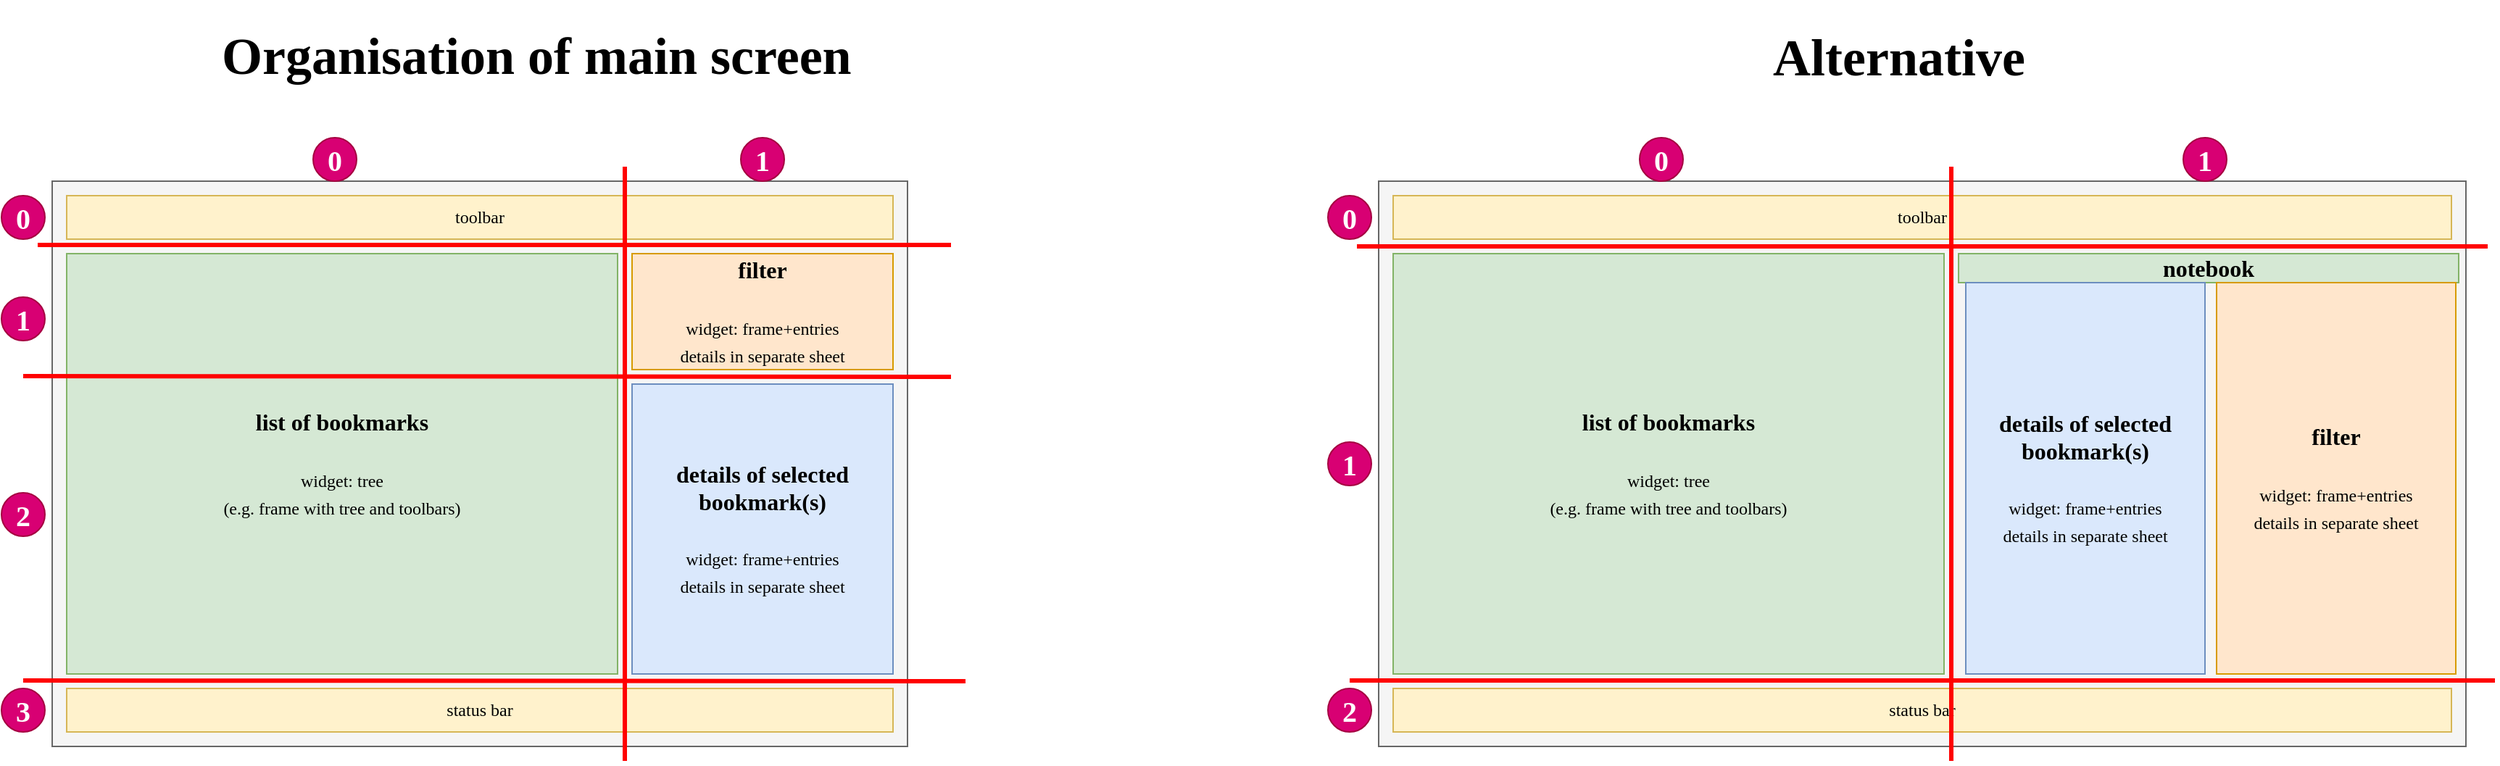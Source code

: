 <mxfile version="12.1.7" type="device" pages="7"><diagram id="wuS1RAjaM4wmkqxHiOvE" name="main"><mxGraphModel dx="1471" dy="1081" grid="1" gridSize="10" guides="1" tooltips="1" connect="1" arrows="1" fold="1" page="0" pageScale="1" pageWidth="827" pageHeight="1169" math="0" shadow="0"><root><mxCell id="0"/><mxCell id="1" parent="0"/><mxCell id="WVo3HVWmMlscVVa0H_y9-1" value="" style="rounded=0;whiteSpace=wrap;html=1;fillColor=#f5f5f5;strokeColor=#666666;fontColor=#333333;fontFamily=Verdana;" parent="1" vertex="1"><mxGeometry x="1085" y="30" width="750" height="390" as="geometry"/></mxCell><mxCell id="WVo3HVWmMlscVVa0H_y9-19" value="&lt;div&gt;&lt;b&gt;notebook&lt;/b&gt;&lt;/div&gt;" style="rounded=0;whiteSpace=wrap;html=1;fillColor=#d5e8d4;strokeColor=#82b366;labelPosition=center;verticalLabelPosition=middle;align=center;verticalAlign=middle;fontSize=16;fontFamily=Verdana;" parent="1" vertex="1"><mxGeometry x="1485" y="80" width="345" height="20" as="geometry"/></mxCell><mxCell id="qtFr7B4z5kXVlqQrgSDK-2" value="" style="rounded=0;whiteSpace=wrap;html=1;fillColor=#f5f5f5;strokeColor=#666666;fontColor=#333333;fontFamily=Verdana;" parent="1" vertex="1"><mxGeometry x="170" y="30" width="590" height="390" as="geometry"/></mxCell><mxCell id="qtFr7B4z5kXVlqQrgSDK-4" value="toolbar" style="rounded=0;whiteSpace=wrap;html=1;fillColor=#fff2cc;strokeColor=#d6b656;fontFamily=Verdana;" parent="1" vertex="1"><mxGeometry x="180" y="40" width="570" height="30" as="geometry"/></mxCell><mxCell id="qtFr7B4z5kXVlqQrgSDK-5" value="&lt;div&gt;&lt;b&gt;list of bookmarks&lt;/b&gt;&lt;/div&gt;&lt;div&gt;&lt;br&gt;&lt;/div&gt;&lt;font style=&quot;font-size: 12px&quot;&gt;widget: tree&lt;br&gt;(e.g. frame with tree and toolbars)&lt;/font&gt;" style="rounded=0;whiteSpace=wrap;html=1;fillColor=#d5e8d4;strokeColor=#82b366;labelPosition=center;verticalLabelPosition=middle;align=center;verticalAlign=middle;fontSize=16;fontFamily=Verdana;" parent="1" vertex="1"><mxGeometry x="180" y="80" width="380" height="290" as="geometry"/></mxCell><mxCell id="qtFr7B4z5kXVlqQrgSDK-6" value="&lt;div&gt;&lt;b&gt;filter&lt;/b&gt;&lt;/div&gt;&lt;div&gt;&lt;br&gt;&lt;/div&gt;&lt;div&gt;&lt;font style=&quot;font-size: 12px&quot;&gt;&lt;div style=&quot;font-size: 16px&quot;&gt;&lt;font style=&quot;font-size: 12px&quot;&gt;widget: frame+entries&lt;/font&gt;&lt;/div&gt;&lt;div style=&quot;font-size: 16px&quot;&gt;&lt;font style=&quot;font-size: 12px&quot;&gt;details in separate sheet&lt;/font&gt;&lt;/div&gt;&lt;/font&gt;&lt;/div&gt;" style="rounded=0;whiteSpace=wrap;html=1;fillColor=#ffe6cc;strokeColor=#d79b00;fontSize=16;fontFamily=Verdana;" parent="1" vertex="1"><mxGeometry x="570" y="80" width="180" height="80" as="geometry"/></mxCell><mxCell id="qtFr7B4z5kXVlqQrgSDK-7" value="&lt;div&gt;&lt;b&gt;details of selected bookmark(s)&lt;/b&gt;&lt;/div&gt;&lt;div&gt;&lt;br&gt;&lt;font style=&quot;font-size: 12px&quot;&gt;widget: frame+entries&lt;/font&gt;&lt;/div&gt;&lt;div&gt;&lt;font style=&quot;font-size: 12px&quot;&gt;details in separate sheet&lt;/font&gt;&lt;br&gt;&lt;/div&gt;" style="rounded=0;whiteSpace=wrap;html=1;fillColor=#dae8fc;strokeColor=#6c8ebf;fontSize=16;fontFamily=Verdana;" parent="1" vertex="1"><mxGeometry x="570" y="170" width="180" height="200" as="geometry"/></mxCell><mxCell id="qtFr7B4z5kXVlqQrgSDK-8" value="" style="endArrow=none;html=1;strokeWidth=3;strokeColor=#FF0000;fontFamily=Verdana;" parent="1" edge="1"><mxGeometry width="50" height="50" relative="1" as="geometry"><mxPoint x="790" y="74" as="sourcePoint"/><mxPoint x="160" y="74" as="targetPoint"/></mxGeometry></mxCell><mxCell id="qtFr7B4z5kXVlqQrgSDK-9" value="" style="endArrow=none;html=1;strokeWidth=3;strokeColor=#FF0000;fontFamily=Verdana;" parent="1" edge="1"><mxGeometry width="50" height="50" relative="1" as="geometry"><mxPoint x="790" y="165" as="sourcePoint"/><mxPoint x="150" y="164.5" as="targetPoint"/></mxGeometry></mxCell><mxCell id="qtFr7B4z5kXVlqQrgSDK-11" value="0" style="ellipse;whiteSpace=wrap;html=1;aspect=fixed;fillColor=#d80073;strokeColor=#A50040;fontColor=#ffffff;fontStyle=1;fontSize=20;fontFamily=Verdana;" parent="1" vertex="1"><mxGeometry x="135" y="40" width="30" height="30" as="geometry"/></mxCell><mxCell id="qtFr7B4z5kXVlqQrgSDK-12" value="1" style="ellipse;whiteSpace=wrap;html=1;aspect=fixed;fillColor=#d80073;strokeColor=#A50040;fontColor=#ffffff;fontStyle=1;fontSize=20;fontFamily=Verdana;" parent="1" vertex="1"><mxGeometry x="135" y="110" width="30" height="30" as="geometry"/></mxCell><mxCell id="qtFr7B4z5kXVlqQrgSDK-13" value="2" style="ellipse;whiteSpace=wrap;html=1;aspect=fixed;fillColor=#d80073;strokeColor=#A50040;fontColor=#ffffff;fontStyle=1;fontSize=20;fontFamily=Verdana;" parent="1" vertex="1"><mxGeometry x="135" y="245" width="30" height="30" as="geometry"/></mxCell><mxCell id="qtFr7B4z5kXVlqQrgSDK-16" value="0" style="ellipse;whiteSpace=wrap;html=1;aspect=fixed;fillColor=#d80073;strokeColor=#A50040;fontColor=#ffffff;fontStyle=1;fontSize=20;fontFamily=Verdana;" parent="1" vertex="1"><mxGeometry x="350" width="30" height="30" as="geometry"/></mxCell><mxCell id="qtFr7B4z5kXVlqQrgSDK-17" value="1" style="ellipse;whiteSpace=wrap;html=1;aspect=fixed;fillColor=#d80073;strokeColor=#A50040;fontColor=#ffffff;fontStyle=1;fontSize=20;fontFamily=Verdana;" parent="1" vertex="1"><mxGeometry x="645" width="30" height="30" as="geometry"/></mxCell><mxCell id="3nHS9nr9AD4jBabwtDCs-1" value="Organisation of main screen" style="text;html=1;resizable=0;points=[];autosize=1;align=left;verticalAlign=top;spacingTop=-4;fontSize=36;fontFamily=Verdana;fontStyle=1" parent="1" vertex="1"><mxGeometry x="285" y="-80" width="190" height="20" as="geometry"/></mxCell><mxCell id="MWPIoVeWBMcnQdjPbgyV-1" value="status bar" style="rounded=0;whiteSpace=wrap;html=1;fillColor=#fff2cc;strokeColor=#d6b656;fontFamily=Verdana;" parent="1" vertex="1"><mxGeometry x="180" y="380" width="570" height="30" as="geometry"/></mxCell><mxCell id="MWPIoVeWBMcnQdjPbgyV-2" value="" style="endArrow=none;html=1;strokeWidth=3;strokeColor=#FF0000;fontFamily=Verdana;" parent="1" edge="1"><mxGeometry width="50" height="50" relative="1" as="geometry"><mxPoint x="800" y="375" as="sourcePoint"/><mxPoint x="150" y="374.5" as="targetPoint"/></mxGeometry></mxCell><mxCell id="qtFr7B4z5kXVlqQrgSDK-14" value="" style="endArrow=none;html=1;strokeWidth=3;strokeColor=#FF0000;fontFamily=Verdana;" parent="1" edge="1"><mxGeometry width="50" height="50" relative="1" as="geometry"><mxPoint x="565" y="20" as="sourcePoint"/><mxPoint x="565" y="430" as="targetPoint"/></mxGeometry></mxCell><mxCell id="MWPIoVeWBMcnQdjPbgyV-3" value="3" style="ellipse;whiteSpace=wrap;html=1;aspect=fixed;fillColor=#d80073;strokeColor=#A50040;fontColor=#ffffff;fontStyle=1;fontSize=20;fontFamily=Verdana;" parent="1" vertex="1"><mxGeometry x="135" y="380" width="30" height="30" as="geometry"/></mxCell><mxCell id="WVo3HVWmMlscVVa0H_y9-2" value="toolbar" style="rounded=0;whiteSpace=wrap;html=1;fillColor=#fff2cc;strokeColor=#d6b656;fontFamily=Verdana;" parent="1" vertex="1"><mxGeometry x="1095" y="40" width="730" height="30" as="geometry"/></mxCell><mxCell id="WVo3HVWmMlscVVa0H_y9-3" value="&lt;div&gt;&lt;b&gt;list of bookmarks&lt;/b&gt;&lt;/div&gt;&lt;div&gt;&lt;br&gt;&lt;/div&gt;&lt;font style=&quot;font-size: 12px&quot;&gt;widget: tree&lt;br&gt;(e.g. frame with tree and toolbars)&lt;/font&gt;" style="rounded=0;whiteSpace=wrap;html=1;fillColor=#d5e8d4;strokeColor=#82b366;labelPosition=center;verticalLabelPosition=middle;align=center;verticalAlign=middle;fontSize=16;fontFamily=Verdana;" parent="1" vertex="1"><mxGeometry x="1095" y="80" width="380" height="290" as="geometry"/></mxCell><mxCell id="WVo3HVWmMlscVVa0H_y9-4" value="&lt;div&gt;&lt;b&gt;filter&lt;/b&gt;&lt;/div&gt;&lt;div&gt;&lt;br&gt;&lt;/div&gt;&lt;div&gt;&lt;font style=&quot;font-size: 12px&quot;&gt;&lt;div style=&quot;font-size: 16px&quot;&gt;&lt;font style=&quot;font-size: 12px&quot;&gt;widget: frame+entries&lt;/font&gt;&lt;/div&gt;&lt;div style=&quot;font-size: 16px&quot;&gt;&lt;font style=&quot;font-size: 12px&quot;&gt;details in separate sheet&lt;/font&gt;&lt;/div&gt;&lt;/font&gt;&lt;/div&gt;" style="rounded=0;whiteSpace=wrap;html=1;fillColor=#ffe6cc;strokeColor=#d79b00;fontSize=16;fontFamily=Verdana;" parent="1" vertex="1"><mxGeometry x="1663" y="100" width="165" height="270" as="geometry"/></mxCell><mxCell id="WVo3HVWmMlscVVa0H_y9-8" value="0" style="ellipse;whiteSpace=wrap;html=1;aspect=fixed;fillColor=#d80073;strokeColor=#A50040;fontColor=#ffffff;fontStyle=1;fontSize=20;fontFamily=Verdana;" parent="1" vertex="1"><mxGeometry x="1050" y="40" width="30" height="30" as="geometry"/></mxCell><mxCell id="WVo3HVWmMlscVVa0H_y9-9" value="1" style="ellipse;whiteSpace=wrap;html=1;aspect=fixed;fillColor=#d80073;strokeColor=#A50040;fontColor=#ffffff;fontStyle=1;fontSize=20;fontFamily=Verdana;" parent="1" vertex="1"><mxGeometry x="1050" y="210" width="30" height="30" as="geometry"/></mxCell><mxCell id="WVo3HVWmMlscVVa0H_y9-11" value="0" style="ellipse;whiteSpace=wrap;html=1;aspect=fixed;fillColor=#d80073;strokeColor=#A50040;fontColor=#ffffff;fontStyle=1;fontSize=20;fontFamily=Verdana;" parent="1" vertex="1"><mxGeometry x="1265" width="30" height="30" as="geometry"/></mxCell><mxCell id="WVo3HVWmMlscVVa0H_y9-12" value="1" style="ellipse;whiteSpace=wrap;html=1;aspect=fixed;fillColor=#d80073;strokeColor=#A50040;fontColor=#ffffff;fontStyle=1;fontSize=20;fontFamily=Verdana;" parent="1" vertex="1"><mxGeometry x="1640" width="30" height="30" as="geometry"/></mxCell><mxCell id="WVo3HVWmMlscVVa0H_y9-13" value="status bar" style="rounded=0;whiteSpace=wrap;html=1;fillColor=#fff2cc;strokeColor=#d6b656;fontFamily=Verdana;" parent="1" vertex="1"><mxGeometry x="1095" y="380" width="730" height="30" as="geometry"/></mxCell><mxCell id="WVo3HVWmMlscVVa0H_y9-14" value="" style="endArrow=none;html=1;strokeWidth=3;strokeColor=#FF0000;fontFamily=Verdana;" parent="1" edge="1"><mxGeometry width="50" height="50" relative="1" as="geometry"><mxPoint x="1855" y="374.5" as="sourcePoint"/><mxPoint x="1065" y="374.5" as="targetPoint"/></mxGeometry></mxCell><mxCell id="WVo3HVWmMlscVVa0H_y9-15" value="" style="endArrow=none;html=1;strokeWidth=3;strokeColor=#FF0000;fontFamily=Verdana;" parent="1" edge="1"><mxGeometry width="50" height="50" relative="1" as="geometry"><mxPoint x="1480" y="20" as="sourcePoint"/><mxPoint x="1480" y="430" as="targetPoint"/></mxGeometry></mxCell><mxCell id="WVo3HVWmMlscVVa0H_y9-16" value="2" style="ellipse;whiteSpace=wrap;html=1;aspect=fixed;fillColor=#d80073;strokeColor=#A50040;fontColor=#ffffff;fontStyle=1;fontSize=20;fontFamily=Verdana;" parent="1" vertex="1"><mxGeometry x="1050" y="380" width="30" height="30" as="geometry"/></mxCell><mxCell id="WVo3HVWmMlscVVa0H_y9-5" value="&lt;div&gt;&lt;b&gt;details of selected bookmark(s)&lt;/b&gt;&lt;/div&gt;&lt;div&gt;&lt;br&gt;&lt;font style=&quot;font-size: 12px&quot;&gt;widget: frame+entries&lt;/font&gt;&lt;/div&gt;&lt;div&gt;&lt;font style=&quot;font-size: 12px&quot;&gt;details in separate sheet&lt;/font&gt;&lt;br&gt;&lt;/div&gt;" style="rounded=0;whiteSpace=wrap;html=1;fillColor=#dae8fc;strokeColor=#6c8ebf;fontSize=16;fontFamily=Verdana;" parent="1" vertex="1"><mxGeometry x="1490" y="100" width="165" height="270" as="geometry"/></mxCell><mxCell id="WVo3HVWmMlscVVa0H_y9-18" value="" style="endArrow=none;html=1;strokeWidth=3;strokeColor=#FF0000;fontFamily=Verdana;" parent="1" edge="1"><mxGeometry width="50" height="50" relative="1" as="geometry"><mxPoint x="1850" y="75" as="sourcePoint"/><mxPoint x="1070" y="75" as="targetPoint"/></mxGeometry></mxCell><mxCell id="DS2JlE4MtwILVeggYBo1-1" value="&lt;h1&gt;&lt;font style=&quot;font-size: 36px&quot;&gt;Alternative&lt;/font&gt;&lt;/h1&gt;" style="text;html=1;resizable=0;points=[];autosize=1;align=left;verticalAlign=top;spacingTop=-4;fontFamily=Verdana;" parent="1" vertex="1"><mxGeometry x="1355" y="-95" width="240" height="50" as="geometry"/></mxCell></root></mxGraphModel></diagram><diagram id="0p2IxkVZUC1YMC_ywSFy" name="list"><mxGraphModel dx="1664" dy="993" grid="1" gridSize="10" guides="1" tooltips="1" connect="1" arrows="1" fold="1" page="0" pageScale="1" pageWidth="850" pageHeight="1100" math="0" shadow="0"><root><mxCell id="g5cWL2wLv78-egvckp1f-0"/><mxCell id="g5cWL2wLv78-egvckp1f-1" parent="g5cWL2wLv78-egvckp1f-0"/><mxCell id="HiAjp_X_h5iloabNmAMz-0" value="" style="rounded=0;whiteSpace=wrap;html=1;fillColor=#d5e8d4;strokeColor=#82b366;labelPosition=center;verticalLabelPosition=middle;align=center;verticalAlign=middle;fontSize=16;fontFamily=Verdana;" parent="g5cWL2wLv78-egvckp1f-1" vertex="1"><mxGeometry y="100" width="700" height="360" as="geometry"/></mxCell><mxCell id="nndZNKtS4ERDYXgFRCHJ-0" value="Organisation of list frame" style="text;html=1;resizable=0;points=[];autosize=1;align=left;verticalAlign=top;spacingTop=-4;fontSize=36;fontFamily=Verdana;fontStyle=1" parent="g5cWL2wLv78-egvckp1f-1" vertex="1"><mxGeometry x="60" y="-10" width="480" height="40" as="geometry"/></mxCell><mxCell id="nndZNKtS4ERDYXgFRCHJ-1" value="" style="shape=doubleArrow;direction=south;whiteSpace=wrap;html=1;fillColor=#B0B0B0;gradientColor=none;align=left;arrowWidth=0.56;arrowSize=0.034;gradientDirection=east;" parent="g5cWL2wLv78-egvckp1f-1" vertex="1"><mxGeometry x="680" y="100" width="20" height="360" as="geometry"/></mxCell><mxCell id="nndZNKtS4ERDYXgFRCHJ-2" value="" style="shape=doubleArrow;direction=south;whiteSpace=wrap;html=1;fillColor=#B0B0B0;gradientColor=none;align=left;arrowWidth=0.64;arrowSize=0.01;gradientDirection=east;rotation=90;" parent="g5cWL2wLv78-egvckp1f-1" vertex="1"><mxGeometry x="340" y="100" width="20" height="700" as="geometry"/></mxCell><mxCell id="nndZNKtS4ERDYXgFRCHJ-4" value="" style="rounded=0;whiteSpace=wrap;html=1;fillColor=#f5f5f5;align=left;strokeColor=#666666;fontColor=#333333;" parent="g5cWL2wLv78-egvckp1f-1" vertex="1"><mxGeometry x="10" y="110" width="660" height="320" as="geometry"/></mxCell><mxCell id="lni2KG2BYZQ22DAoK89Q-7" style="edgeStyle=orthogonalEdgeStyle;rounded=0;orthogonalLoop=1;jettySize=auto;html=1;exitX=0.5;exitY=0;exitDx=0;exitDy=0;entryX=0.5;entryY=1;entryDx=0;entryDy=0;" parent="g5cWL2wLv78-egvckp1f-1" source="nndZNKtS4ERDYXgFRCHJ-5" target="lni2KG2BYZQ22DAoK89Q-6" edge="1"><mxGeometry relative="1" as="geometry"/></mxCell><mxCell id="nndZNKtS4ERDYXgFRCHJ-5" value="Title" style="rounded=0;whiteSpace=wrap;html=1;fillColor=none;gradientColor=none;align=center;" parent="g5cWL2wLv78-egvckp1f-1" vertex="1"><mxGeometry x="80" y="120" width="100" height="20" as="geometry"/></mxCell><mxCell id="nndZNKtS4ERDYXgFRCHJ-6" value="Tags" style="rounded=0;whiteSpace=wrap;html=1;fillColor=none;gradientColor=none;align=center;" parent="g5cWL2wLv78-egvckp1f-1" vertex="1"><mxGeometry x="460" y="120" width="140" height="20" as="geometry"/></mxCell><mxCell id="nndZNKtS4ERDYXgFRCHJ-7" value="url" style="rounded=0;whiteSpace=wrap;html=1;fillColor=none;gradientColor=none;align=center;" parent="g5cWL2wLv78-egvckp1f-1" vertex="1"><mxGeometry x="190" y="120" width="260" height="20" as="geometry"/></mxCell><mxCell id="nndZNKtS4ERDYXgFRCHJ-8" value="Id" style="rounded=0;whiteSpace=wrap;html=1;fillColor=none;gradientColor=none;align=center;" parent="g5cWL2wLv78-egvckp1f-1" vertex="1"><mxGeometry x="20" y="120" width="50" height="20" as="geometry"/></mxCell><mxCell id="nndZNKtS4ERDYXgFRCHJ-9" value="Time" style="rounded=0;whiteSpace=wrap;html=1;fillColor=none;gradientColor=none;align=center;" parent="g5cWL2wLv78-egvckp1f-1" vertex="1"><mxGeometry x="610" y="120" width="50" height="20" as="geometry"/></mxCell><mxCell id="lni2KG2BYZQ22DAoK89Q-0" value="" style="endArrow=none;html=1;strokeWidth=3;strokeColor=#FF0000;fontFamily=Verdana;" parent="g5cWL2wLv78-egvckp1f-1" edge="1"><mxGeometry width="50" height="50" relative="1" as="geometry"><mxPoint x="720" y="436" as="sourcePoint"/><mxPoint x="-20" y="436" as="targetPoint"/></mxGeometry></mxCell><mxCell id="lni2KG2BYZQ22DAoK89Q-1" value="0" style="ellipse;whiteSpace=wrap;html=1;aspect=fixed;fillColor=#d80073;strokeColor=#A50040;fontColor=#ffffff;fontStyle=1;fontSize=20;fontFamily=Verdana;" parent="g5cWL2wLv78-egvckp1f-1" vertex="1"><mxGeometry x="330" y="70" width="30" height="30" as="geometry"/></mxCell><mxCell id="lni2KG2BYZQ22DAoK89Q-2" value="" style="endArrow=none;html=1;strokeWidth=3;strokeColor=#FF0000;fontFamily=Verdana;" parent="g5cWL2wLv78-egvckp1f-1" edge="1"><mxGeometry width="50" height="50" relative="1" as="geometry"><mxPoint x="675.5" y="83" as="sourcePoint"/><mxPoint x="675" y="478" as="targetPoint"/></mxGeometry></mxCell><mxCell id="lni2KG2BYZQ22DAoK89Q-3" value="1" style="ellipse;whiteSpace=wrap;html=1;aspect=fixed;fillColor=#d80073;strokeColor=#A50040;fontColor=#ffffff;fontStyle=1;fontSize=20;fontFamily=Verdana;" parent="g5cWL2wLv78-egvckp1f-1" vertex="1"><mxGeometry x="680" y="70" width="30" height="30" as="geometry"/></mxCell><mxCell id="lni2KG2BYZQ22DAoK89Q-4" value="0" style="ellipse;whiteSpace=wrap;html=1;aspect=fixed;fillColor=#d80073;strokeColor=#A50040;fontColor=#ffffff;fontStyle=1;fontSize=20;fontFamily=Verdana;" parent="g5cWL2wLv78-egvckp1f-1" vertex="1"><mxGeometry x="-35" y="240" width="30" height="30" as="geometry"/></mxCell><mxCell id="lni2KG2BYZQ22DAoK89Q-5" value="1" style="ellipse;whiteSpace=wrap;html=1;aspect=fixed;fillColor=#d80073;strokeColor=#A50040;fontColor=#ffffff;fontStyle=1;fontSize=20;fontFamily=Verdana;" parent="g5cWL2wLv78-egvckp1f-1" vertex="1"><mxGeometry x="-30" y="445" width="30" height="30" as="geometry"/></mxCell><mxCell id="lni2KG2BYZQ22DAoK89Q-6" value="Clicking on title will open the URL" style="whiteSpace=wrap;html=1;aspect=fixed;fillColor=#fff2cc;align=center;strokeColor=#d6b656;" parent="g5cWL2wLv78-egvckp1f-1" vertex="1"><mxGeometry x="-130" y="-10" width="80" height="80" as="geometry"/></mxCell></root></mxGraphModel></diagram><diagram name="details" id="E-2Ly1Bat9OMNj_EuF1t"><mxGraphModel dx="1650" dy="979" grid="1" gridSize="10" guides="1" tooltips="1" connect="1" arrows="1" fold="1" page="0" pageScale="1" pageWidth="827" pageHeight="1169" math="0" shadow="0"><root><mxCell id="1reJUcCT1luCvqGeH948-0"/><mxCell id="1reJUcCT1luCvqGeH948-1" parent="1reJUcCT1luCvqGeH948-0"/><mxCell id="xx8qbHn_Ry-ROVc64m-K-1" value="Organisation of properties tab" style="text;html=1;resizable=0;points=[];autosize=1;align=left;verticalAlign=top;spacingTop=-4;fontSize=36;fontFamily=Verdana;fontStyle=1" parent="1reJUcCT1luCvqGeH948-1" vertex="1"><mxGeometry x="-197.5" y="-90" width="500" height="40" as="geometry"/></mxCell><mxCell id="FLR0_BgpOVdo_9GeKx9M-0" value="" style="rounded=0;whiteSpace=wrap;html=1;fillColor=#dae8fc;strokeColor=#6c8ebf;fontSize=16;fontFamily=Verdana;" parent="1reJUcCT1luCvqGeH948-1" vertex="1"><mxGeometry x="-135" y="10" width="505" height="700" as="geometry"/></mxCell><mxCell id="FLR0_BgpOVdo_9GeKx9M-1" value="1" style="ellipse;whiteSpace=wrap;html=1;aspect=fixed;fillColor=#d80073;strokeColor=#A50040;fontColor=#ffffff;fontStyle=1;fontSize=20;fontFamily=Verdana;" parent="1reJUcCT1luCvqGeH948-1" vertex="1"><mxGeometry x="-173" y="80" width="30" height="30" as="geometry"/></mxCell><mxCell id="FLR0_BgpOVdo_9GeKx9M-2" value="2" style="ellipse;whiteSpace=wrap;html=1;aspect=fixed;fillColor=#d80073;strokeColor=#A50040;fontColor=#ffffff;fontStyle=1;fontSize=20;fontFamily=Verdana;" parent="1reJUcCT1luCvqGeH948-1" vertex="1"><mxGeometry x="-173" y="135" width="30" height="30" as="geometry"/></mxCell><mxCell id="FLR0_BgpOVdo_9GeKx9M-3" value="3" style="ellipse;whiteSpace=wrap;html=1;aspect=fixed;fillColor=#d80073;strokeColor=#A50040;fontColor=#ffffff;fontStyle=1;fontSize=20;fontFamily=Verdana;" parent="1reJUcCT1luCvqGeH948-1" vertex="1"><mxGeometry x="-173" y="221" width="30" height="30" as="geometry"/></mxCell><mxCell id="FLR0_BgpOVdo_9GeKx9M-4" value="&lt;span style=&quot;white-space: normal&quot;&gt;url_text&lt;/span&gt;" style="rounded=1;whiteSpace=wrap;html=1;fontSize=14;fontFamily=Verdana;" parent="1reJUcCT1luCvqGeH948-1" vertex="1"><mxGeometry x="75" y="135" width="215" height="65" as="geometry"/></mxCell><mxCell id="FLR0_BgpOVdo_9GeKx9M-5" value="URL" style="rounded=1;whiteSpace=wrap;html=1;fontSize=14;labelBackgroundColor=none;fillColor=none;fontFamily=Verdana;" parent="1reJUcCT1luCvqGeH948-1" vertex="1"><mxGeometry x="-65" y="135" width="120" height="30" as="geometry"/></mxCell><mxCell id="FLR0_BgpOVdo_9GeKx9M-6" value="Title" style="rounded=1;whiteSpace=wrap;html=1;fontSize=14;labelBackgroundColor=none;fillColor=none;fontFamily=Verdana;" parent="1reJUcCT1luCvqGeH948-1" vertex="1"><mxGeometry x="-65" y="221" width="120" height="30" as="geometry"/></mxCell><mxCell id="FLR0_BgpOVdo_9GeKx9M-7" value="title_text" style="rounded=1;whiteSpace=wrap;html=1;fontSize=14;fontFamily=Verdana;" parent="1reJUcCT1luCvqGeH948-1" vertex="1"><mxGeometry x="75" y="221" width="215" height="74" as="geometry"/></mxCell><mxCell id="FLR0_BgpOVdo_9GeKx9M-8" value="&lt;span style=&quot;white-space: normal&quot;&gt;Description&lt;/span&gt;" style="rounded=1;whiteSpace=wrap;html=1;fontSize=14;labelBackgroundColor=none;fillColor=none;fontFamily=Verdana;" parent="1reJUcCT1luCvqGeH948-1" vertex="1"><mxGeometry x="-65" y="317.5" width="120" height="30" as="geometry"/></mxCell><mxCell id="FLR0_BgpOVdo_9GeKx9M-9" value="&lt;span style=&quot;white-space: normal&quot;&gt;description_text&lt;/span&gt;" style="rounded=1;whiteSpace=wrap;html=1;fontSize=14;fontFamily=Verdana;" parent="1reJUcCT1luCvqGeH948-1" vertex="1"><mxGeometry x="75" y="318" width="215" height="72" as="geometry"/></mxCell><mxCell id="FLR0_BgpOVdo_9GeKx9M-10" value="tags" style="rounded=1;whiteSpace=wrap;html=1;fontSize=14;labelBackgroundColor=none;fillColor=none;fontFamily=Verdana;" parent="1reJUcCT1luCvqGeH948-1" vertex="1"><mxGeometry x="-65" y="409" width="120" height="30" as="geometry"/></mxCell><mxCell id="FLR0_BgpOVdo_9GeKx9M-11" value="tags_entry" style="rounded=1;whiteSpace=wrap;html=1;fontSize=14;fontFamily=Verdana;" parent="1reJUcCT1luCvqGeH948-1" vertex="1"><mxGeometry x="75" y="409" width="215" height="30" as="geometry"/></mxCell><mxCell id="FLR0_BgpOVdo_9GeKx9M-12" value="" style="endArrow=none;html=1;strokeWidth=3;strokeColor=#FF0000;fontFamily=Verdana;" parent="1reJUcCT1luCvqGeH948-1" edge="1"><mxGeometry width="50" height="50" relative="1" as="geometry"><mxPoint x="335" y="120" as="sourcePoint"/><mxPoint x="-165" y="120" as="targetPoint"/></mxGeometry></mxCell><mxCell id="FLR0_BgpOVdo_9GeKx9M-13" value="shared" style="rounded=1;whiteSpace=wrap;html=1;fontSize=14;labelBackgroundColor=none;fillColor=none;fontFamily=Verdana;" parent="1reJUcCT1luCvqGeH948-1" vertex="1"><mxGeometry x="-65" y="460" width="120" height="30" as="geometry"/></mxCell><mxCell id="FLR0_BgpOVdo_9GeKx9M-14" value="" style="whiteSpace=wrap;html=1;aspect=fixed;labelBackgroundColor=none;fillColor=none;fontFamily=Verdana;fontSize=36;" parent="1reJUcCT1luCvqGeH948-1" vertex="1"><mxGeometry x="92" y="464.5" width="20" height="20" as="geometry"/></mxCell><mxCell id="FLR0_BgpOVdo_9GeKx9M-15" value="shared_check" style="text;html=1;resizable=0;points=[];autosize=1;align=left;verticalAlign=top;spacingTop=-4;fontSize=14;fontFamily=Verdana;fontStyle=2" parent="1reJUcCT1luCvqGeH948-1" vertex="1"><mxGeometry x="118" y="464.5" width="110" height="20" as="geometry"/></mxCell><mxCell id="FLR0_BgpOVdo_9GeKx9M-16" value="toread" style="rounded=1;whiteSpace=wrap;html=1;fontSize=14;labelBackgroundColor=none;fillColor=none;fontFamily=Verdana;" parent="1reJUcCT1luCvqGeH948-1" vertex="1"><mxGeometry x="-65" y="510" width="120" height="30" as="geometry"/></mxCell><mxCell id="FLR0_BgpOVdo_9GeKx9M-17" value="" style="whiteSpace=wrap;html=1;aspect=fixed;labelBackgroundColor=none;fillColor=none;fontFamily=Verdana;fontSize=36;" parent="1reJUcCT1luCvqGeH948-1" vertex="1"><mxGeometry x="92" y="514.5" width="20" height="20" as="geometry"/></mxCell><mxCell id="FLR0_BgpOVdo_9GeKx9M-18" value="toread_check" style="text;html=1;resizable=0;points=[];autosize=1;align=left;verticalAlign=top;spacingTop=-4;fontSize=14;fontFamily=Verdana;fontStyle=2" parent="1reJUcCT1luCvqGeH948-1" vertex="1"><mxGeometry x="118" y="514.5" width="110" height="20" as="geometry"/></mxCell><mxCell id="FLR0_BgpOVdo_9GeKx9M-19" value="time" style="rounded=1;whiteSpace=wrap;html=1;fontSize=14;labelBackgroundColor=none;fillColor=none;fontFamily=Verdana;" parent="1reJUcCT1luCvqGeH948-1" vertex="1"><mxGeometry x="-65" y="560" width="120" height="30" as="geometry"/></mxCell><mxCell id="99NQZaxF3gtU5A3DJ0lO-3" style="edgeStyle=orthogonalEdgeStyle;rounded=0;orthogonalLoop=1;jettySize=auto;html=1;exitX=1;exitY=0.5;exitDx=0;exitDy=0;entryX=0;entryY=0.5;entryDx=0;entryDy=0;" parent="1reJUcCT1luCvqGeH948-1" source="FLR0_BgpOVdo_9GeKx9M-20" target="99NQZaxF3gtU5A3DJ0lO-0" edge="1"><mxGeometry relative="1" as="geometry"><Array as="points"><mxPoint x="390" y="574"/><mxPoint x="390" y="333"/></Array></mxGeometry></mxCell><mxCell id="FLR0_BgpOVdo_9GeKx9M-20" value="time_entry" style="rounded=1;whiteSpace=wrap;html=1;fontSize=14;fontFamily=Verdana;fillColor=none;" parent="1reJUcCT1luCvqGeH948-1" vertex="1"><mxGeometry x="75" y="560" width="215" height="30" as="geometry"/></mxCell><mxCell id="FLR0_BgpOVdo_9GeKx9M-21" value="Details pane (title)" style="rounded=1;whiteSpace=wrap;html=1;fontSize=16;labelBackgroundColor=none;fillColor=none;fontStyle=1;fontFamily=Verdana;" parent="1reJUcCT1luCvqGeH948-1" vertex="1"><mxGeometry x="-19" y="20" width="289" height="40" as="geometry"/></mxCell><mxCell id="FLR0_BgpOVdo_9GeKx9M-22" value="" style="endArrow=none;html=1;strokeWidth=3;strokeColor=#FF0000;fontFamily=Verdana;" parent="1reJUcCT1luCvqGeH948-1" edge="1"><mxGeometry width="50" height="50" relative="1" as="geometry"><mxPoint x="335" y="210" as="sourcePoint"/><mxPoint x="-165" y="210" as="targetPoint"/></mxGeometry></mxCell><mxCell id="FLR0_BgpOVdo_9GeKx9M-23" value="" style="endArrow=none;html=1;strokeWidth=3;strokeColor=#FF0000;fontFamily=Verdana;" parent="1reJUcCT1luCvqGeH948-1" edge="1"><mxGeometry width="50" height="50" relative="1" as="geometry"><mxPoint x="340" y="306" as="sourcePoint"/><mxPoint x="-160" y="306" as="targetPoint"/></mxGeometry></mxCell><mxCell id="FLR0_BgpOVdo_9GeKx9M-24" value="" style="endArrow=none;html=1;strokeWidth=3;strokeColor=#FF0000;fontFamily=Verdana;" parent="1reJUcCT1luCvqGeH948-1" edge="1"><mxGeometry width="50" height="50" relative="1" as="geometry"><mxPoint x="340" y="398" as="sourcePoint"/><mxPoint x="-160" y="398" as="targetPoint"/></mxGeometry></mxCell><mxCell id="FLR0_BgpOVdo_9GeKx9M-25" value="" style="endArrow=none;html=1;strokeWidth=3;strokeColor=#FF0000;fontFamily=Verdana;" parent="1reJUcCT1luCvqGeH948-1" edge="1"><mxGeometry width="50" height="50" relative="1" as="geometry"><mxPoint x="340" y="449" as="sourcePoint"/><mxPoint x="-160" y="449" as="targetPoint"/></mxGeometry></mxCell><mxCell id="FLR0_BgpOVdo_9GeKx9M-26" value="" style="endArrow=none;html=1;strokeWidth=3;strokeColor=#FF0000;fontFamily=Verdana;" parent="1reJUcCT1luCvqGeH948-1" edge="1"><mxGeometry width="50" height="50" relative="1" as="geometry"><mxPoint x="345" y="547" as="sourcePoint"/><mxPoint x="-155" y="547" as="targetPoint"/></mxGeometry></mxCell><mxCell id="FLR0_BgpOVdo_9GeKx9M-27" value="" style="endArrow=none;html=1;strokeWidth=3;strokeColor=#FF0000;fontFamily=Verdana;" parent="1reJUcCT1luCvqGeH948-1" edge="1"><mxGeometry width="50" height="50" relative="1" as="geometry"><mxPoint x="340" y="497" as="sourcePoint"/><mxPoint x="-160" y="497" as="targetPoint"/></mxGeometry></mxCell><mxCell id="FLR0_BgpOVdo_9GeKx9M-28" value="4" style="ellipse;whiteSpace=wrap;html=1;aspect=fixed;fillColor=#d80073;strokeColor=#A50040;fontColor=#ffffff;fontStyle=1;fontSize=20;fontFamily=Verdana;" parent="1reJUcCT1luCvqGeH948-1" vertex="1"><mxGeometry x="-173" y="317.5" width="30" height="30" as="geometry"/></mxCell><mxCell id="FLR0_BgpOVdo_9GeKx9M-29" value="5" style="ellipse;whiteSpace=wrap;html=1;aspect=fixed;fillColor=#d80073;strokeColor=#A50040;fontColor=#ffffff;fontStyle=1;fontSize=20;fontFamily=Verdana;" parent="1reJUcCT1luCvqGeH948-1" vertex="1"><mxGeometry x="-173" y="409" width="30" height="30" as="geometry"/></mxCell><mxCell id="1_rtm8SWMSiAo7SU1pzr-3" value="" style="edgeStyle=orthogonalEdgeStyle;rounded=0;orthogonalLoop=1;jettySize=auto;html=1;" parent="1reJUcCT1luCvqGeH948-1" source="FLR0_BgpOVdo_9GeKx9M-30" target="r7_rMG8IO593fPAQn_LV-6" edge="1"><mxGeometry relative="1" as="geometry"/></mxCell><mxCell id="FLR0_BgpOVdo_9GeKx9M-30" value="7" style="ellipse;whiteSpace=wrap;html=1;aspect=fixed;fillColor=#d80073;strokeColor=#A50040;fontColor=#ffffff;fontStyle=1;fontSize=20;fontFamily=Verdana;" parent="1reJUcCT1luCvqGeH948-1" vertex="1"><mxGeometry x="-173" y="510" width="30" height="30" as="geometry"/></mxCell><mxCell id="FLR0_BgpOVdo_9GeKx9M-31" value="8" style="ellipse;whiteSpace=wrap;html=1;aspect=fixed;fillColor=#d80073;strokeColor=#A50040;fontColor=#ffffff;fontStyle=1;fontSize=20;fontFamily=Verdana;" parent="1reJUcCT1luCvqGeH948-1" vertex="1"><mxGeometry x="-173" y="560" width="30" height="30" as="geometry"/></mxCell><mxCell id="FLR0_BgpOVdo_9GeKx9M-32" value="6" style="ellipse;whiteSpace=wrap;html=1;aspect=fixed;fillColor=#d80073;strokeColor=#A50040;fontColor=#ffffff;fontStyle=1;fontSize=20;fontFamily=Verdana;" parent="1reJUcCT1luCvqGeH948-1" vertex="1"><mxGeometry x="-173" y="460" width="30" height="30" as="geometry"/></mxCell><mxCell id="FLR0_BgpOVdo_9GeKx9M-33" value="" style="endArrow=none;html=1;strokeWidth=3;strokeColor=#FF0000;fontFamily=Verdana;" parent="1reJUcCT1luCvqGeH948-1" edge="1"><mxGeometry width="50" height="50" relative="1" as="geometry"><mxPoint x="65.5" y="-3.5" as="sourcePoint"/><mxPoint x="65" y="721.5" as="targetPoint"/></mxGeometry></mxCell><mxCell id="FLR0_BgpOVdo_9GeKx9M-34" value="0" style="ellipse;whiteSpace=wrap;html=1;aspect=fixed;fillColor=#d80073;strokeColor=#A50040;fontColor=#ffffff;fontStyle=1;fontSize=20;fontFamily=Verdana;" parent="1reJUcCT1luCvqGeH948-1" vertex="1"><mxGeometry x="-42.5" y="-25" width="30" height="30" as="geometry"/></mxCell><mxCell id="FLR0_BgpOVdo_9GeKx9M-35" value="1" style="ellipse;whiteSpace=wrap;html=1;aspect=fixed;fillColor=#d80073;strokeColor=#A50040;fontColor=#ffffff;fontStyle=1;fontSize=20;fontFamily=Verdana;" parent="1reJUcCT1luCvqGeH948-1" vertex="1"><mxGeometry x="130" y="-25" width="30" height="30" as="geometry"/></mxCell><mxCell id="r7_rMG8IO593fPAQn_LV-0" value="" style="endArrow=none;html=1;strokeWidth=3;strokeColor=#FF0000;fontFamily=Verdana;" parent="1reJUcCT1luCvqGeH948-1" edge="1"><mxGeometry width="50" height="50" relative="1" as="geometry"><mxPoint x="345" y="600" as="sourcePoint"/><mxPoint x="-155" y="600" as="targetPoint"/></mxGeometry></mxCell><mxCell id="r7_rMG8IO593fPAQn_LV-1" value="Reset values" style="rounded=1;whiteSpace=wrap;html=1;fontSize=14;fontFamily=Verdana;gradientColor=#ffffff;fillColor=#C9C9C9;" parent="1reJUcCT1luCvqGeH948-1" vertex="1"><mxGeometry x="-95" y="670" width="135" height="30" as="geometry"/></mxCell><mxCell id="r7_rMG8IO593fPAQn_LV-5" value="Apply changes" style="rounded=1;whiteSpace=wrap;html=1;fontSize=14;fontFamily=Verdana;gradientColor=#ffffff;fillColor=#C9C9C9;" parent="1reJUcCT1luCvqGeH948-1" vertex="1"><mxGeometry x="77.5" y="670" width="135" height="30" as="geometry"/></mxCell><mxCell id="r7_rMG8IO593fPAQn_LV-6" value="9" style="ellipse;whiteSpace=wrap;html=1;aspect=fixed;fillColor=#d80073;strokeColor=#A50040;fontColor=#ffffff;fontStyle=1;fontSize=20;fontFamily=Verdana;" parent="1reJUcCT1luCvqGeH948-1" vertex="1"><mxGeometry x="-173" y="610" width="30" height="30" as="geometry"/></mxCell><mxCell id="99NQZaxF3gtU5A3DJ0lO-0" value="these fields cannot be modified by the user, they are internally generated. Only shown as info" style="whiteSpace=wrap;html=1;aspect=fixed;fillColor=#fff2cc;strokeColor=#d6b656;align=left;verticalAlign=top;" parent="1reJUcCT1luCvqGeH948-1" vertex="1"><mxGeometry x="450" y="268" width="130" height="130" as="geometry"/></mxCell><mxCell id="1_rtm8SWMSiAo7SU1pzr-0" value="" style="endArrow=none;html=1;strokeWidth=3;strokeColor=#FF0000;fontFamily=Verdana;" parent="1reJUcCT1luCvqGeH948-1" edge="1"><mxGeometry width="50" height="50" relative="1" as="geometry"><mxPoint x="335" y="69.5" as="sourcePoint"/><mxPoint x="-165" y="69.5" as="targetPoint"/></mxGeometry></mxCell><mxCell id="1_rtm8SWMSiAo7SU1pzr-1" value="0" style="ellipse;whiteSpace=wrap;html=1;aspect=fixed;fillColor=#d80073;strokeColor=#A50040;fontColor=#ffffff;fontStyle=1;fontSize=20;fontFamily=Verdana;" parent="1reJUcCT1luCvqGeH948-1" vertex="1"><mxGeometry x="-173" y="30" width="30" height="30" as="geometry"/></mxCell><mxCell id="1_rtm8SWMSiAo7SU1pzr-5" value="&lt;span style=&quot;font-size: 14px&quot;&gt;Id&lt;/span&gt;" style="rounded=1;whiteSpace=wrap;html=1;fontSize=14;labelBackgroundColor=none;fillColor=none;fontFamily=Verdana;" parent="1reJUcCT1luCvqGeH948-1" vertex="1"><mxGeometry x="-65" y="82.5" width="120" height="30" as="geometry"/></mxCell><mxCell id="1_rtm8SWMSiAo7SU1pzr-9" value="" style="edgeStyle=orthogonalEdgeStyle;rounded=0;orthogonalLoop=1;jettySize=auto;html=1;entryX=0.5;entryY=0;entryDx=0;entryDy=0;" parent="1reJUcCT1luCvqGeH948-1" source="1_rtm8SWMSiAo7SU1pzr-6" target="99NQZaxF3gtU5A3DJ0lO-0" edge="1"><mxGeometry relative="1" as="geometry"><mxPoint x="335" y="97.5" as="targetPoint"/></mxGeometry></mxCell><mxCell id="1_rtm8SWMSiAo7SU1pzr-6" value="id_entry" style="rounded=1;whiteSpace=wrap;html=1;fontSize=14;fontFamily=Verdana;fillColor=none;" parent="1reJUcCT1luCvqGeH948-1" vertex="1"><mxGeometry x="75" y="83" width="215" height="30" as="geometry"/></mxCell><mxCell id="DVyKOtmzzjQJzlOUAxIg-0" value="" style="endArrow=none;html=1;strokeWidth=3;strokeColor=#FF0000;fontFamily=Verdana;" parent="1reJUcCT1luCvqGeH948-1" edge="1"><mxGeometry width="50" height="50" relative="1" as="geometry"><mxPoint x="342" y="639.5" as="sourcePoint"/><mxPoint x="-158" y="639.5" as="targetPoint"/></mxGeometry></mxCell><mxCell id="DVyKOtmzzjQJzlOUAxIg-1" value="10" style="ellipse;whiteSpace=wrap;html=1;aspect=fixed;fillColor=#d80073;strokeColor=#A50040;fontColor=#ffffff;fontStyle=1;fontSize=20;fontFamily=Verdana;" parent="1reJUcCT1luCvqGeH948-1" vertex="1"><mxGeometry x="-173" y="660" width="30" height="30" as="geometry"/></mxCell><mxCell id="DVyKOtmzzjQJzlOUAxIg-2" value="status" style="rounded=1;whiteSpace=wrap;html=1;fontSize=14;labelBackgroundColor=none;fillColor=none;fontFamily=Verdana;" parent="1reJUcCT1luCvqGeH948-1" vertex="1"><mxGeometry x="-64.5" y="604" width="120" height="30" as="geometry"/></mxCell><mxCell id="DVyKOtmzzjQJzlOUAxIg-4" style="edgeStyle=orthogonalEdgeStyle;rounded=0;orthogonalLoop=1;jettySize=auto;html=1;exitX=1;exitY=0.5;exitDx=0;exitDy=0;entryX=0.568;entryY=0.995;entryDx=0;entryDy=0;entryPerimeter=0;" parent="1reJUcCT1luCvqGeH948-1" source="DVyKOtmzzjQJzlOUAxIg-3" target="99NQZaxF3gtU5A3DJ0lO-0" edge="1"><mxGeometry relative="1" as="geometry"/></mxCell><mxCell id="DVyKOtmzzjQJzlOUAxIg-3" value="status_entry" style="rounded=1;whiteSpace=wrap;html=1;fontSize=14;fontFamily=Verdana;fillColor=none;" parent="1reJUcCT1luCvqGeH948-1" vertex="1"><mxGeometry x="76" y="604" width="215" height="30" as="geometry"/></mxCell><mxCell id="KI_9s1ILcWSFD6h8XgcD-0" value="Delete" style="rounded=1;whiteSpace=wrap;html=1;fontSize=14;fontFamily=Verdana;gradientColor=#ffffff;fillColor=#C9C9C9;" parent="1reJUcCT1luCvqGeH948-1" vertex="1"><mxGeometry x="223.5" y="670" width="135" height="30" as="geometry"/></mxCell><mxCell id="KI_9s1ILcWSFD6h8XgcD-4" value="" style="endArrow=none;html=1;strokeWidth=3;strokeColor=#FF0000;fontFamily=Verdana;" parent="1reJUcCT1luCvqGeH948-1" edge="1"><mxGeometry width="50" height="50" relative="1" as="geometry"><mxPoint x="219" y="-15" as="sourcePoint"/><mxPoint x="218.5" y="710.0" as="targetPoint"/></mxGeometry></mxCell><mxCell id="KI_9s1ILcWSFD6h8XgcD-5" value="2" style="ellipse;whiteSpace=wrap;html=1;aspect=fixed;fillColor=#d80073;strokeColor=#A50040;fontColor=#ffffff;fontStyle=1;fontSize=20;fontFamily=Verdana;" parent="1reJUcCT1luCvqGeH948-1" vertex="1"><mxGeometry x="276" y="-25" width="30" height="30" as="geometry"/></mxCell></root></mxGraphModel></diagram><diagram id="NC7vrRZxRVJ116cr9sBK" name="filter"><mxGraphModel dx="1650" dy="579" grid="1" gridSize="10" guides="1" tooltips="1" connect="1" arrows="1" fold="1" page="0" pageScale="1" pageWidth="827" pageHeight="1169" math="0" shadow="0"><root><mxCell id="nDGli9PgyoFGf0z-oFAC-0"/><mxCell id="nDGli9PgyoFGf0z-oFAC-1" parent="nDGli9PgyoFGf0z-oFAC-0"/><mxCell id="CZHu60h8JSmFJpB3BaUO-0" value="" style="rounded=0;whiteSpace=wrap;html=1;fillColor=#ffe6cc;strokeColor=#d79b00;fontSize=16;fontFamily=Verdana;" parent="nDGli9PgyoFGf0z-oFAC-1" vertex="1"><mxGeometry x="-55" y="105" width="595" height="675" as="geometry"/></mxCell><mxCell id="_HWWroro_G-XKeK0RdXU-1" value="0" style="ellipse;whiteSpace=wrap;html=1;aspect=fixed;fillColor=#d80073;strokeColor=#A50040;fontColor=#ffffff;fontStyle=1;fontSize=20;fontFamily=Verdana;" parent="nDGli9PgyoFGf0z-oFAC-1" vertex="1"><mxGeometry x="-90" y="123.5" width="30" height="30" as="geometry"/></mxCell><mxCell id="_HWWroro_G-XKeK0RdXU-2" value="1" style="ellipse;whiteSpace=wrap;html=1;aspect=fixed;fillColor=#d80073;strokeColor=#A50040;fontColor=#ffffff;fontStyle=1;fontSize=20;fontFamily=Verdana;" parent="nDGli9PgyoFGf0z-oFAC-1" vertex="1"><mxGeometry x="-90" y="188.5" width="30" height="30" as="geometry"/></mxCell><mxCell id="_HWWroro_G-XKeK0RdXU-3" value="2" style="ellipse;whiteSpace=wrap;html=1;aspect=fixed;fillColor=#d80073;strokeColor=#A50040;fontColor=#ffffff;fontStyle=1;fontSize=20;fontFamily=Verdana;" parent="nDGli9PgyoFGf0z-oFAC-1" vertex="1"><mxGeometry x="-90" y="273" width="30" height="30" as="geometry"/></mxCell><mxCell id="_HWWroro_G-XKeK0RdXU-12" value="" style="endArrow=none;html=1;strokeWidth=3;strokeColor=#FF0000;fontFamily=Verdana;" parent="nDGli9PgyoFGf0z-oFAC-1" edge="1"><mxGeometry width="50" height="50" relative="1" as="geometry"><mxPoint x="560" y="173" as="sourcePoint"/><mxPoint x="-70" y="173" as="targetPoint"/></mxGeometry></mxCell><mxCell id="_HWWroro_G-XKeK0RdXU-13" value="Alternative" style="text;html=1;resizable=0;points=[];autosize=1;align=left;verticalAlign=top;spacingTop=-4;fontSize=36;fontFamily=Verdana;fontStyle=1" parent="nDGli9PgyoFGf0z-oFAC-1" vertex="1"><mxGeometry x="-39" width="210" height="40" as="geometry"/></mxCell><mxCell id="_HWWroro_G-XKeK0RdXU-29" value="3" style="ellipse;whiteSpace=wrap;html=1;aspect=fixed;fillColor=#d80073;strokeColor=#A50040;fontColor=#ffffff;fontStyle=1;fontSize=20;fontFamily=Verdana;" parent="nDGli9PgyoFGf0z-oFAC-1" vertex="1"><mxGeometry x="-90" y="325" width="30" height="30" as="geometry"/></mxCell><mxCell id="_HWWroro_G-XKeK0RdXU-30" value="4" style="ellipse;whiteSpace=wrap;html=1;aspect=fixed;fillColor=#d80073;strokeColor=#A50040;fontColor=#ffffff;fontStyle=1;fontSize=20;fontFamily=Verdana;" parent="nDGli9PgyoFGf0z-oFAC-1" vertex="1"><mxGeometry x="-90" y="376" width="30" height="30" as="geometry"/></mxCell><mxCell id="_HWWroro_G-XKeK0RdXU-31" value="6" style="ellipse;whiteSpace=wrap;html=1;aspect=fixed;fillColor=#d80073;strokeColor=#A50040;fontColor=#ffffff;fontStyle=1;fontSize=20;fontFamily=Verdana;" parent="nDGli9PgyoFGf0z-oFAC-1" vertex="1"><mxGeometry x="-90" y="477" width="30" height="30" as="geometry"/></mxCell><mxCell id="_HWWroro_G-XKeK0RdXU-32" value="7" style="ellipse;whiteSpace=wrap;html=1;aspect=fixed;fillColor=#d80073;strokeColor=#A50040;fontColor=#ffffff;fontStyle=1;fontSize=20;fontFamily=Verdana;" parent="nDGli9PgyoFGf0z-oFAC-1" vertex="1"><mxGeometry x="-90" y="527" width="30" height="30" as="geometry"/></mxCell><mxCell id="_HWWroro_G-XKeK0RdXU-33" value="5" style="ellipse;whiteSpace=wrap;html=1;aspect=fixed;fillColor=#d80073;strokeColor=#A50040;fontColor=#ffffff;fontStyle=1;fontSize=20;fontFamily=Verdana;" parent="nDGli9PgyoFGf0z-oFAC-1" vertex="1"><mxGeometry x="-90" y="427" width="30" height="30" as="geometry"/></mxCell><mxCell id="_HWWroro_G-XKeK0RdXU-34" value="" style="endArrow=none;html=1;strokeWidth=3;strokeColor=#FF0000;fontFamily=Verdana;" parent="nDGli9PgyoFGf0z-oFAC-1" edge="1"><mxGeometry width="50" height="50" relative="1" as="geometry"><mxPoint x="114" y="90" as="sourcePoint"/><mxPoint x="115" y="790" as="targetPoint"/></mxGeometry></mxCell><mxCell id="_HWWroro_G-XKeK0RdXU-35" value="0" style="ellipse;whiteSpace=wrap;html=1;aspect=fixed;fillColor=#d80073;strokeColor=#A50040;fontColor=#ffffff;fontStyle=1;fontSize=20;fontFamily=Verdana;" parent="nDGli9PgyoFGf0z-oFAC-1" vertex="1"><mxGeometry x="15" y="75" width="30" height="30" as="geometry"/></mxCell><mxCell id="_HWWroro_G-XKeK0RdXU-36" value="1" style="ellipse;whiteSpace=wrap;html=1;aspect=fixed;fillColor=#d80073;strokeColor=#A50040;fontColor=#ffffff;fontStyle=1;fontSize=20;fontFamily=Verdana;" parent="nDGli9PgyoFGf0z-oFAC-1" vertex="1"><mxGeometry x="227.5" y="75" width="30" height="30" as="geometry"/></mxCell><mxCell id="43yc3SqG1WIb8E1YtFer-0" value="Filter (title)" style="rounded=1;whiteSpace=wrap;html=1;fontSize=16;labelBackgroundColor=none;fillColor=none;fontStyle=1;fontFamily=Verdana;" parent="nDGli9PgyoFGf0z-oFAC-1" vertex="1"><mxGeometry x="120" y="118.5" width="180" height="40" as="geometry"/></mxCell><mxCell id="43yc3SqG1WIb8E1YtFer-1" value="&lt;span style=&quot;font-size: 14px&quot;&gt;Include tag(s)&lt;br&gt;&lt;/span&gt;" style="rounded=1;whiteSpace=wrap;html=1;fontSize=14;labelBackgroundColor=none;fillColor=none;fontFamily=Verdana;" parent="nDGli9PgyoFGf0z-oFAC-1" vertex="1"><mxGeometry x="-30" y="426" width="120" height="30" as="geometry"/></mxCell><mxCell id="43yc3SqG1WIb8E1YtFer-2" value="tag_text" style="rounded=1;whiteSpace=wrap;html=1;fontSize=14;fontFamily=Verdana;" parent="nDGli9PgyoFGf0z-oFAC-1" vertex="1"><mxGeometry x="140" y="426" width="360" height="30" as="geometry"/></mxCell><mxCell id="43yc3SqG1WIb8E1YtFer-3" value="&lt;span style=&quot;font-size: 14px&quot;&gt;Status&lt;br&gt;&lt;/span&gt;" style="rounded=1;whiteSpace=wrap;html=1;fontSize=14;labelBackgroundColor=none;fillColor=none;fontFamily=Verdana;" parent="nDGli9PgyoFGf0z-oFAC-1" vertex="1"><mxGeometry x="-30" y="669" width="120" height="30" as="geometry"/></mxCell><mxCell id="43yc3SqG1WIb8E1YtFer-4" value="tag_text" style="rounded=1;whiteSpace=wrap;html=1;fontSize=14;fontFamily=Verdana;" parent="nDGli9PgyoFGf0z-oFAC-1" vertex="1"><mxGeometry x="140" y="474" width="360" height="30" as="geometry"/></mxCell><mxCell id="43yc3SqG1WIb8E1YtFer-5" value="&lt;span style=&quot;font-size: 14px&quot;&gt;Global search&lt;br&gt;&lt;/span&gt;" style="rounded=1;whiteSpace=wrap;html=1;fontSize=14;labelBackgroundColor=none;fillColor=none;fontFamily=Verdana;" parent="nDGli9PgyoFGf0z-oFAC-1" vertex="1"><mxGeometry x="-30" y="191" width="120" height="30" as="geometry"/></mxCell><mxCell id="43yc3SqG1WIb8E1YtFer-6" value="search_text" style="rounded=1;whiteSpace=wrap;html=1;fontSize=14;fontFamily=Verdana;" parent="nDGli9PgyoFGf0z-oFAC-1" vertex="1"><mxGeometry x="140" y="191" width="360" height="59" as="geometry"/></mxCell><mxCell id="43yc3SqG1WIb8E1YtFer-7" value="Title&lt;span style=&quot;font-size: 14px&quot;&gt;&lt;br&gt;&lt;/span&gt;" style="rounded=1;whiteSpace=wrap;html=1;fontSize=14;labelBackgroundColor=none;fillColor=none;fontFamily=Verdana;" parent="nDGli9PgyoFGf0z-oFAC-1" vertex="1"><mxGeometry x="-30" y="328" width="120" height="30" as="geometry"/></mxCell><mxCell id="43yc3SqG1WIb8E1YtFer-8" value="title_text" style="rounded=1;whiteSpace=wrap;html=1;fontSize=14;fontFamily=Verdana;" parent="nDGli9PgyoFGf0z-oFAC-1" vertex="1"><mxGeometry x="140" y="329" width="360" height="30" as="geometry"/></mxCell><mxCell id="43yc3SqG1WIb8E1YtFer-9" value="shared" style="rounded=1;whiteSpace=wrap;html=1;fontSize=14;labelBackgroundColor=none;fillColor=none;fontFamily=Verdana;" parent="nDGli9PgyoFGf0z-oFAC-1" vertex="1"><mxGeometry x="-30" y="523" width="120" height="30" as="geometry"/></mxCell><mxCell id="43yc3SqG1WIb8E1YtFer-10" value="" style="whiteSpace=wrap;html=1;aspect=fixed;labelBackgroundColor=none;fillColor=none;fontFamily=Verdana;fontSize=36;" parent="nDGli9PgyoFGf0z-oFAC-1" vertex="1"><mxGeometry x="140" y="528" width="20" height="20" as="geometry"/></mxCell><mxCell id="43yc3SqG1WIb8E1YtFer-11" value="shared_check" style="text;html=1;resizable=0;points=[];autosize=1;align=left;verticalAlign=top;spacingTop=-4;fontSize=14;fontFamily=Verdana;fontStyle=2" parent="nDGli9PgyoFGf0z-oFAC-1" vertex="1"><mxGeometry x="166" y="528.5" width="110" height="20" as="geometry"/></mxCell><mxCell id="43yc3SqG1WIb8E1YtFer-12" value="toread" style="rounded=1;whiteSpace=wrap;html=1;fontSize=14;labelBackgroundColor=none;fillColor=none;fontFamily=Verdana;" parent="nDGli9PgyoFGf0z-oFAC-1" vertex="1"><mxGeometry x="-30" y="571" width="120" height="30" as="geometry"/></mxCell><mxCell id="43yc3SqG1WIb8E1YtFer-13" value="" style="whiteSpace=wrap;html=1;aspect=fixed;labelBackgroundColor=none;fillColor=none;fontFamily=Verdana;fontSize=36;" parent="nDGli9PgyoFGf0z-oFAC-1" vertex="1"><mxGeometry x="140" y="576" width="20" height="20" as="geometry"/></mxCell><mxCell id="43yc3SqG1WIb8E1YtFer-14" value="toread_check" style="text;html=1;resizable=0;points=[];autosize=1;align=left;verticalAlign=top;spacingTop=-4;fontSize=14;fontFamily=Verdana;fontStyle=2" parent="nDGli9PgyoFGf0z-oFAC-1" vertex="1"><mxGeometry x="166" y="575" width="110" height="20" as="geometry"/></mxCell><mxCell id="43yc3SqG1WIb8E1YtFer-15" value="time (from-to)" style="rounded=1;whiteSpace=wrap;html=1;fontSize=14;labelBackgroundColor=none;fillColor=none;fontFamily=Verdana;" parent="nDGli9PgyoFGf0z-oFAC-1" vertex="1"><mxGeometry x="-30" y="620" width="120" height="30" as="geometry"/></mxCell><mxCell id="43yc3SqG1WIb8E1YtFer-16" value="from_entry" style="rounded=1;whiteSpace=wrap;html=1;fontSize=14;fontFamily=Verdana;" parent="nDGli9PgyoFGf0z-oFAC-1" vertex="1"><mxGeometry x="155" y="620" width="140" height="30" as="geometry"/></mxCell><mxCell id="43yc3SqG1WIb8E1YtFer-17" value="&lt;span style=&quot;white-space: normal&quot;&gt;description_text&lt;/span&gt;" style="rounded=1;whiteSpace=wrap;html=1;fontSize=14;fontFamily=Verdana;" parent="nDGli9PgyoFGf0z-oFAC-1" vertex="1"><mxGeometry x="140" y="377" width="360" height="30" as="geometry"/></mxCell><mxCell id="43yc3SqG1WIb8E1YtFer-18" value="&lt;span style=&quot;white-space: normal&quot;&gt;Description&lt;/span&gt;" style="rounded=1;whiteSpace=wrap;html=1;fontSize=14;labelBackgroundColor=none;fillColor=none;fontFamily=Verdana;" parent="nDGli9PgyoFGf0z-oFAC-1" vertex="1"><mxGeometry x="-30" y="377" width="120" height="30" as="geometry"/></mxCell><mxCell id="43yc3SqG1WIb8E1YtFer-19" value="url_text" style="rounded=1;whiteSpace=wrap;html=1;fontSize=14;fontFamily=Verdana;" parent="nDGli9PgyoFGf0z-oFAC-1" vertex="1"><mxGeometry x="140" y="280" width="360" height="30" as="geometry"/></mxCell><mxCell id="43yc3SqG1WIb8E1YtFer-20" value="URL" style="rounded=1;whiteSpace=wrap;html=1;fontSize=14;labelBackgroundColor=none;fillColor=none;fontFamily=Verdana;" parent="nDGli9PgyoFGf0z-oFAC-1" vertex="1"><mxGeometry x="-30" y="280" width="120" height="30" as="geometry"/></mxCell><mxCell id="EH4cL0sBj0tMz6YM4aon-0" value="" style="endArrow=none;html=1;strokeWidth=3;strokeColor=#FF0000;fontFamily=Verdana;" parent="nDGli9PgyoFGf0z-oFAC-1" edge="1"><mxGeometry width="50" height="50" relative="1" as="geometry"><mxPoint x="560" y="262" as="sourcePoint"/><mxPoint x="-70" y="261.5" as="targetPoint"/></mxGeometry></mxCell><mxCell id="EH4cL0sBj0tMz6YM4aon-1" value="" style="endArrow=none;html=1;strokeWidth=3;strokeColor=#FF0000;fontFamily=Verdana;" parent="nDGli9PgyoFGf0z-oFAC-1" edge="1"><mxGeometry width="50" height="50" relative="1" as="geometry"><mxPoint x="560" y="319" as="sourcePoint"/><mxPoint x="-70" y="318.5" as="targetPoint"/></mxGeometry></mxCell><mxCell id="EH4cL0sBj0tMz6YM4aon-2" value="" style="endArrow=none;html=1;strokeWidth=3;strokeColor=#FF0000;fontFamily=Verdana;" parent="nDGli9PgyoFGf0z-oFAC-1" edge="1"><mxGeometry width="50" height="50" relative="1" as="geometry"><mxPoint x="560" y="368" as="sourcePoint"/><mxPoint x="-70" y="367.5" as="targetPoint"/></mxGeometry></mxCell><mxCell id="EH4cL0sBj0tMz6YM4aon-3" value="" style="endArrow=none;html=1;strokeWidth=3;strokeColor=#FF0000;fontFamily=Verdana;" parent="nDGli9PgyoFGf0z-oFAC-1" edge="1"><mxGeometry width="50" height="50" relative="1" as="geometry"><mxPoint x="560" y="416" as="sourcePoint"/><mxPoint x="-70" y="416" as="targetPoint"/></mxGeometry></mxCell><mxCell id="EH4cL0sBj0tMz6YM4aon-4" value="" style="endArrow=none;html=1;strokeWidth=3;strokeColor=#FF0000;fontFamily=Verdana;" parent="nDGli9PgyoFGf0z-oFAC-1" edge="1"><mxGeometry width="50" height="50" relative="1" as="geometry"><mxPoint x="560" y="465" as="sourcePoint"/><mxPoint x="-64" y="464.5" as="targetPoint"/></mxGeometry></mxCell><mxCell id="EH4cL0sBj0tMz6YM4aon-5" value="" style="endArrow=none;html=1;strokeWidth=3;strokeColor=#FF0000;fontFamily=Verdana;" parent="nDGli9PgyoFGf0z-oFAC-1" edge="1"><mxGeometry width="50" height="50" relative="1" as="geometry"><mxPoint x="560" y="513" as="sourcePoint"/><mxPoint x="-64" y="513" as="targetPoint"/></mxGeometry></mxCell><mxCell id="EH4cL0sBj0tMz6YM4aon-6" value="" style="endArrow=none;html=1;strokeWidth=3;strokeColor=#FF0000;fontFamily=Verdana;" parent="nDGli9PgyoFGf0z-oFAC-1" edge="1"><mxGeometry width="50" height="50" relative="1" as="geometry"><mxPoint x="560" y="560" as="sourcePoint"/><mxPoint x="-64" y="560" as="targetPoint"/></mxGeometry></mxCell><mxCell id="EH4cL0sBj0tMz6YM4aon-7" value="" style="endArrow=none;html=1;strokeWidth=3;strokeColor=#FF0000;fontFamily=Verdana;" parent="nDGli9PgyoFGf0z-oFAC-1" edge="1"><mxGeometry width="50" height="50" relative="1" as="geometry"><mxPoint x="560" y="610" as="sourcePoint"/><mxPoint x="-64" y="610" as="targetPoint"/></mxGeometry></mxCell><mxCell id="EH4cL0sBj0tMz6YM4aon-8" value="8" style="ellipse;whiteSpace=wrap;html=1;aspect=fixed;fillColor=#d80073;strokeColor=#A50040;fontColor=#ffffff;fontStyle=1;fontSize=20;fontFamily=Verdana;" parent="nDGli9PgyoFGf0z-oFAC-1" vertex="1"><mxGeometry x="-90" y="577" width="30" height="30" as="geometry"/></mxCell><mxCell id="Mjxy8HFCFoG3honN1ot7-0" value="9" style="ellipse;whiteSpace=wrap;html=1;aspect=fixed;fillColor=#d80073;strokeColor=#A50040;fontColor=#ffffff;fontStyle=1;fontSize=20;fontFamily=Verdana;" parent="nDGli9PgyoFGf0z-oFAC-1" vertex="1"><mxGeometry x="-90" y="627" width="30" height="30" as="geometry"/></mxCell><mxCell id="ATS9iLDuLWVl4D3VJ7vF-0" value="to_entry" style="rounded=1;whiteSpace=wrap;html=1;fontSize=14;fontFamily=Verdana;" parent="nDGli9PgyoFGf0z-oFAC-1" vertex="1"><mxGeometry x="360" y="620" width="140" height="30" as="geometry"/></mxCell><mxCell id="9YHl53laBhYgCuJJO_Ko-0" value="&lt;span style=&quot;font-size: 14px&quot;&gt;Exclude tag(s)&lt;br&gt;&lt;/span&gt;" style="rounded=1;whiteSpace=wrap;html=1;fontSize=14;labelBackgroundColor=none;fillColor=none;fontFamily=Verdana;" parent="nDGli9PgyoFGf0z-oFAC-1" vertex="1"><mxGeometry x="-29" y="474" width="120" height="30" as="geometry"/></mxCell><mxCell id="9YHl53laBhYgCuJJO_Ko-1" value="status_text" style="rounded=1;whiteSpace=wrap;html=1;fontSize=14;fontFamily=Verdana;" parent="nDGli9PgyoFGf0z-oFAC-1" vertex="1"><mxGeometry x="140" y="669" width="360" height="30" as="geometry"/></mxCell><mxCell id="6zhu5GToB23kMr1M-vOa-1" value="Apply filter" style="rounded=1;whiteSpace=wrap;html=1;fontSize=14;fontFamily=Verdana;gradientColor=#ffffff;fillColor=#C9C9C9;" parent="nDGli9PgyoFGf0z-oFAC-1" vertex="1"><mxGeometry x="155" y="740" width="135" height="30" as="geometry"/></mxCell><mxCell id="3J7IVdRuMvzloYgUSXOF-0" value="" style="endArrow=none;html=1;strokeWidth=3;strokeColor=#FF0000;fontFamily=Verdana;" parent="nDGli9PgyoFGf0z-oFAC-1" edge="1"><mxGeometry width="50" height="50" relative="1" as="geometry"><mxPoint x="330" y="100" as="sourcePoint"/><mxPoint x="331" y="800" as="targetPoint"/></mxGeometry></mxCell><mxCell id="3J7IVdRuMvzloYgUSXOF-2" value="2" style="ellipse;whiteSpace=wrap;html=1;aspect=fixed;fillColor=#d80073;strokeColor=#A50040;fontColor=#ffffff;fontStyle=1;fontSize=20;fontFamily=Verdana;" parent="nDGli9PgyoFGf0z-oFAC-1" vertex="1"><mxGeometry x="412.5" y="75" width="30" height="30" as="geometry"/></mxCell><mxCell id="3J7IVdRuMvzloYgUSXOF-4" value="" style="endArrow=none;html=1;strokeWidth=3;strokeColor=#FF0000;fontFamily=Verdana;" parent="nDGli9PgyoFGf0z-oFAC-1" edge="1"><mxGeometry width="50" height="50" relative="1" as="geometry"><mxPoint x="560" y="659" as="sourcePoint"/><mxPoint x="-64" y="659" as="targetPoint"/></mxGeometry></mxCell><mxCell id="3J7IVdRuMvzloYgUSXOF-5" value="" style="endArrow=none;html=1;strokeWidth=3;strokeColor=#FF0000;fontFamily=Verdana;" parent="nDGli9PgyoFGf0z-oFAC-1" edge="1"><mxGeometry width="50" height="50" relative="1" as="geometry"><mxPoint x="560" y="710" as="sourcePoint"/><mxPoint x="-64" y="710" as="targetPoint"/></mxGeometry></mxCell><mxCell id="oI7oU-iNtWOgfe95V64N-0" value="Clear" style="rounded=1;whiteSpace=wrap;html=1;fontSize=14;fontFamily=Verdana;gradientColor=#ffffff;fillColor=#C9C9C9;" parent="nDGli9PgyoFGf0z-oFAC-1" vertex="1"><mxGeometry x="-44" y="740" width="135" height="30" as="geometry"/></mxCell><mxCell id="oI7oU-iNtWOgfe95V64N-1" value="" style="whiteSpace=wrap;html=1;aspect=fixed;labelBackgroundColor=none;fillColor=none;fontFamily=Verdana;fontSize=36;" parent="nDGli9PgyoFGf0z-oFAC-1" vertex="1"><mxGeometry x="359.5" y="741" width="20" height="20" as="geometry"/></mxCell><mxCell id="oI7oU-iNtWOgfe95V64N-2" value="regex_check" style="text;html=1;resizable=0;points=[];autosize=1;align=left;verticalAlign=top;spacingTop=-4;fontSize=14;fontFamily=Verdana;fontStyle=2" parent="nDGli9PgyoFGf0z-oFAC-1" vertex="1"><mxGeometry x="385.5" y="740" width="100" height="20" as="geometry"/></mxCell><mxCell id="RK9R4lE9WZjQJwscI19I-0" value="" style="rounded=0;whiteSpace=wrap;html=1;fillColor=#ffe6cc;strokeColor=#d79b00;fontSize=16;fontFamily=Verdana;" parent="nDGli9PgyoFGf0z-oFAC-1" vertex="1"><mxGeometry x="795" y="110" width="595" height="330" as="geometry"/></mxCell><mxCell id="RK9R4lE9WZjQJwscI19I-1" value="0" style="ellipse;whiteSpace=wrap;html=1;aspect=fixed;fillColor=#d80073;strokeColor=#A50040;fontColor=#ffffff;fontStyle=1;fontSize=20;fontFamily=Verdana;" parent="nDGli9PgyoFGf0z-oFAC-1" vertex="1"><mxGeometry x="760" y="128" width="30" height="30" as="geometry"/></mxCell><mxCell id="RK9R4lE9WZjQJwscI19I-2" value="1" style="ellipse;whiteSpace=wrap;html=1;aspect=fixed;fillColor=#d80073;strokeColor=#A50040;fontColor=#ffffff;fontStyle=1;fontSize=20;fontFamily=Verdana;" parent="nDGli9PgyoFGf0z-oFAC-1" vertex="1"><mxGeometry x="760" y="259.5" width="30" height="30" as="geometry"/></mxCell><mxCell id="RK9R4lE9WZjQJwscI19I-4" value="" style="endArrow=none;html=1;strokeWidth=3;strokeColor=#FF0000;fontFamily=Verdana;" parent="nDGli9PgyoFGf0z-oFAC-1" edge="1"><mxGeometry width="50" height="50" relative="1" as="geometry"><mxPoint x="1410" y="177.5" as="sourcePoint"/><mxPoint x="780" y="177.5" as="targetPoint"/></mxGeometry></mxCell><mxCell id="RK9R4lE9WZjQJwscI19I-5" value="Organisation of filter tab" style="text;html=1;resizable=0;points=[];autosize=1;align=left;verticalAlign=top;spacingTop=-4;fontSize=36;fontFamily=Verdana;fontStyle=1" parent="nDGli9PgyoFGf0z-oFAC-1" vertex="1"><mxGeometry x="811" y="4.5" width="410" height="40" as="geometry"/></mxCell><mxCell id="RK9R4lE9WZjQJwscI19I-12" value="0" style="ellipse;whiteSpace=wrap;html=1;aspect=fixed;fillColor=#d80073;strokeColor=#A50040;fontColor=#ffffff;fontStyle=1;fontSize=20;fontFamily=Verdana;" parent="nDGli9PgyoFGf0z-oFAC-1" vertex="1"><mxGeometry x="895" y="79.5" width="30" height="30" as="geometry"/></mxCell><mxCell id="RK9R4lE9WZjQJwscI19I-13" value="1" style="ellipse;whiteSpace=wrap;html=1;aspect=fixed;fillColor=#d80073;strokeColor=#A50040;fontColor=#ffffff;fontStyle=1;fontSize=20;fontFamily=Verdana;" parent="nDGli9PgyoFGf0z-oFAC-1" vertex="1"><mxGeometry x="1070" y="79.5" width="30" height="30" as="geometry"/></mxCell><mxCell id="RK9R4lE9WZjQJwscI19I-14" value="Filter (title)" style="rounded=1;whiteSpace=wrap;html=1;fontSize=16;labelBackgroundColor=none;fillColor=none;fontStyle=1;fontFamily=Verdana;" parent="nDGli9PgyoFGf0z-oFAC-1" vertex="1"><mxGeometry x="820" y="123" width="510" height="40" as="geometry"/></mxCell><mxCell id="RK9R4lE9WZjQJwscI19I-20" value="search_text" style="rounded=1;whiteSpace=wrap;html=1;fontSize=14;fontFamily=Verdana;" parent="nDGli9PgyoFGf0z-oFAC-1" vertex="1"><mxGeometry x="810" y="196" width="560" height="164" as="geometry"/></mxCell><mxCell id="RK9R4lE9WZjQJwscI19I-48" value="Apply filter" style="rounded=1;whiteSpace=wrap;html=1;fontSize=14;fontFamily=Verdana;gradientColor=#ffffff;fillColor=#C9C9C9;" parent="nDGli9PgyoFGf0z-oFAC-1" vertex="1"><mxGeometry x="1022.5" y="393" width="135" height="30" as="geometry"/></mxCell><mxCell id="RK9R4lE9WZjQJwscI19I-54" value="" style="whiteSpace=wrap;html=1;aspect=fixed;labelBackgroundColor=none;fillColor=none;fontFamily=Verdana;fontSize=36;" parent="nDGli9PgyoFGf0z-oFAC-1" vertex="1"><mxGeometry x="1232" y="394" width="20" height="20" as="geometry"/></mxCell><mxCell id="RK9R4lE9WZjQJwscI19I-55" value="regex_check" style="text;html=1;resizable=0;points=[];autosize=1;align=left;verticalAlign=top;spacingTop=-4;fontSize=14;fontFamily=Verdana;fontStyle=2" parent="nDGli9PgyoFGf0z-oFAC-1" vertex="1"><mxGeometry x="1258" y="393" width="100" height="20" as="geometry"/></mxCell><mxCell id="RK9R4lE9WZjQJwscI19I-58" value="2" style="ellipse;whiteSpace=wrap;html=1;aspect=fixed;fillColor=#d80073;strokeColor=#A50040;fontColor=#ffffff;fontStyle=1;fontSize=20;fontFamily=Verdana;" parent="nDGli9PgyoFGf0z-oFAC-1" vertex="1"><mxGeometry x="761.5" y="391.5" width="30" height="30" as="geometry"/></mxCell><mxCell id="RK9R4lE9WZjQJwscI19I-59" value="" style="endArrow=none;html=1;strokeWidth=3;strokeColor=#FF0000;fontFamily=Verdana;" parent="nDGli9PgyoFGf0z-oFAC-1" edge="1"><mxGeometry width="50" height="50" relative="1" as="geometry"><mxPoint x="1409" y="376.5" as="sourcePoint"/><mxPoint x="779" y="376" as="targetPoint"/></mxGeometry></mxCell><mxCell id="RK9R4lE9WZjQJwscI19I-11" value="" style="endArrow=none;html=1;strokeWidth=3;strokeColor=#FF0000;fontFamily=Verdana;" parent="nDGli9PgyoFGf0z-oFAC-1" edge="1"><mxGeometry width="50" height="50" relative="1" as="geometry"><mxPoint x="990" y="92" as="sourcePoint"/><mxPoint x="991" y="468.5" as="targetPoint"/></mxGeometry></mxCell><mxCell id="eCkie7eQh5dMDS0nJk1l-4" value="Clear" style="rounded=1;whiteSpace=wrap;html=1;fontSize=14;fontFamily=Verdana;gradientColor=#ffffff;fillColor=#C9C9C9;" parent="nDGli9PgyoFGf0z-oFAC-1" vertex="1"><mxGeometry x="827.5" y="393" width="135" height="30" as="geometry"/></mxCell><mxCell id="eCkie7eQh5dMDS0nJk1l-6" value="" style="endArrow=none;html=1;strokeWidth=3;strokeColor=#FF0000;fontFamily=Verdana;" parent="nDGli9PgyoFGf0z-oFAC-1" edge="1"><mxGeometry width="50" height="50" relative="1" as="geometry"><mxPoint x="1190.0" y="87" as="sourcePoint"/><mxPoint x="1191.0" y="463.5" as="targetPoint"/></mxGeometry></mxCell><mxCell id="eCkie7eQh5dMDS0nJk1l-7" value="2" style="ellipse;whiteSpace=wrap;html=1;aspect=fixed;fillColor=#d80073;strokeColor=#A50040;fontColor=#ffffff;fontStyle=1;fontSize=20;fontFamily=Verdana;" parent="nDGli9PgyoFGf0z-oFAC-1" vertex="1"><mxGeometry x="1280" y="80" width="30" height="30" as="geometry"/></mxCell></root></mxGraphModel></diagram><diagram id="yLcsLlzdUInXRq23-IE_" name="classes+functions"><mxGraphModel dx="1250" dy="979" grid="1" gridSize="10" guides="1" tooltips="1" connect="1" arrows="1" fold="1" page="0" pageScale="1" pageWidth="827" pageHeight="1169" math="0" shadow="0"><root><mxCell id="hbrWBh2nvtMyyEB9vhe8-0"/><mxCell id="hbrWBh2nvtMyyEB9vhe8-1" parent="hbrWBh2nvtMyyEB9vhe8-0"/><UserObject label="&lt;p style=&quot;margin: 0px ; margin-top: 4px ; text-align: center&quot;&gt;&lt;b&gt;Class MenuHelp&lt;/b&gt;&lt;/p&gt;&lt;hr size=&quot;1&quot;&gt;&lt;p style=&quot;margin: 0px ; margin-left: 4px&quot;&gt;+ ---&lt;/p&gt;&lt;hr size=&quot;1&quot;&gt;&lt;p style=&quot;margin: 0px ; margin-left: 4px&quot;&gt;+ menu_manual&lt;/p&gt;&lt;p style=&quot;margin: 0px ; margin-left: 4px&quot;&gt;+ menu_about&lt;/p&gt;" tooltip="Builds menu, and all commands" id="zH-j8BK55xe9fPW0FS70-6"><mxCell style="verticalAlign=top;align=left;overflow=fill;fontSize=12;fontFamily=Open Sans;html=1;fillColor=#dae8fc;strokeColor=#6c8ebf;" parent="hbrWBh2nvtMyyEB9vhe8-1" vertex="1"><mxGeometry x="650" y="-127.5" width="160" height="90" as="geometry"/></mxCell></UserObject><mxCell id="yGAjy77cJFa5PWDcRZTZ-6" style="edgeStyle=orthogonalEdgeStyle;rounded=0;orthogonalLoop=1;jettySize=auto;html=1;exitX=1;exitY=0.5;exitDx=0;exitDy=0;" parent="hbrWBh2nvtMyyEB9vhe8-1" source="zH-j8BK55xe9fPW0FS70-9" target="zH-j8BK55xe9fPW0FS70-14" edge="1"><mxGeometry relative="1" as="geometry"/></mxCell><mxCell id="2g8IVjikRaxTIMTzHLfV-13" value="update web&lt;br&gt;will sync" style="text;html=1;resizable=0;points=[];align=center;verticalAlign=middle;labelBackgroundColor=#ffffff;fontSize=12;fontFamily=Open Sans;" parent="yGAjy77cJFa5PWDcRZTZ-6" vertex="1" connectable="0"><mxGeometry x="-0.097" y="1" relative="1" as="geometry"><mxPoint as="offset"/></mxGeometry></mxCell><mxCell id="2g8IVjikRaxTIMTzHLfV-11" style="edgeStyle=orthogonalEdgeStyle;rounded=0;orthogonalLoop=1;jettySize=auto;html=1;exitX=0.75;exitY=1;exitDx=0;exitDy=0;entryX=0.5;entryY=0;entryDx=0;entryDy=0;fontFamily=Open Sans;fontSize=12;" parent="hbrWBh2nvtMyyEB9vhe8-1" source="zH-j8BK55xe9fPW0FS70-9" target="1Q-X_rj5BdRRBF5EULa4-0" edge="1"><mxGeometry relative="1" as="geometry"/></mxCell><mxCell id="2g8IVjikRaxTIMTzHLfV-12" value="modifications to the &lt;br&gt;bookmarks_db" style="text;html=1;resizable=0;points=[];align=center;verticalAlign=middle;labelBackgroundColor=#ffffff;fontSize=12;fontFamily=Open Sans;" parent="2g8IVjikRaxTIMTzHLfV-11" vertex="1" connectable="0"><mxGeometry x="-0.338" y="-1" relative="1" as="geometry"><mxPoint as="offset"/></mxGeometry></mxCell><UserObject label="&lt;p style=&quot;margin: 0px ; margin-top: 4px ; text-align: center&quot;&gt;&lt;b&gt;Class MenuManage&lt;/b&gt;&lt;/p&gt;&lt;hr size=&quot;1&quot;&gt;&lt;p style=&quot;margin: 0px ; margin-left: 4px&quot;&gt;+ ---&lt;/p&gt;&lt;hr size=&quot;1&quot;&gt;&lt;p style=&quot;margin: 0px ; margin-left: 4px&quot;&gt;+ menu_sync_pinboard&lt;/p&gt;&lt;p style=&quot;margin: 0px ; margin-left: 4px&quot;&gt;+ menu_create_new&lt;/p&gt;&lt;p style=&quot;margin: 0px ; margin-left: 4px&quot;&gt;+ menu_delete_bookmark&lt;/p&gt;&lt;p style=&quot;margin: 0px ; margin-left: 4px&quot;&gt;+ menu_rename_tag&lt;/p&gt;&lt;p style=&quot;margin: 0px ; margin-left: 4px&quot;&gt;+ menu_delete_tag&lt;/p&gt;" tooltip="Builds menu, and all commands" id="zH-j8BK55xe9fPW0FS70-9"><mxCell style="verticalAlign=top;align=left;overflow=fill;fontSize=12;fontFamily=Open Sans;html=1;fillColor=#dae8fc;strokeColor=#6c8ebf;" parent="hbrWBh2nvtMyyEB9vhe8-1" vertex="1"><mxGeometry x="280" y="-125" width="160" height="135" as="geometry"/></mxCell></UserObject><mxCell id="yGAjy77cJFa5PWDcRZTZ-7" style="edgeStyle=orthogonalEdgeStyle;rounded=0;orthogonalLoop=1;jettySize=auto;html=1;exitX=0.5;exitY=1;exitDx=0;exitDy=0;entryX=0;entryY=0.5;entryDx=0;entryDy=0;" parent="hbrWBh2nvtMyyEB9vhe8-1" source="zH-j8BK55xe9fPW0FS70-10" target="1Q-X_rj5BdRRBF5EULa4-0" edge="1"><mxGeometry relative="1" as="geometry"><mxPoint x="380" y="80" as="targetPoint"/></mxGeometry></mxCell><mxCell id="2g8IVjikRaxTIMTzHLfV-10" value="will generate a new object" style="text;html=1;resizable=0;points=[];align=center;verticalAlign=middle;labelBackgroundColor=#ffffff;fontSize=12;fontFamily=Open Sans;" parent="yGAjy77cJFa5PWDcRZTZ-7" vertex="1" connectable="0"><mxGeometry x="-0.323" y="-2" relative="1" as="geometry"><mxPoint x="2" y="-18" as="offset"/></mxGeometry></mxCell><UserObject label="&lt;p style=&quot;margin: 0px ; margin-top: 4px ; text-align: center&quot;&gt;&lt;b&gt;Class MenuFile&lt;/b&gt;&lt;/p&gt;&lt;hr size=&quot;1&quot;&gt;&lt;p style=&quot;margin: 0px ; margin-left: 4px&quot;&gt;+ ---&lt;/p&gt;&lt;hr size=&quot;1&quot;&gt;&lt;p style=&quot;margin: 0px ; margin-left: 4px&quot;&gt;+ menu_new&lt;/p&gt;&lt;p style=&quot;margin: 0px ; margin-left: 4px&quot;&gt;+ menu_open&lt;/p&gt;&lt;p style=&quot;margin: 0px ; margin-left: 4px&quot;&gt;+ menu_save&lt;/p&gt;&lt;p style=&quot;margin: 0px ; margin-left: 4px&quot;&gt;+ menu_saveas&lt;/p&gt;&lt;p style=&quot;margin: 0px ; margin-left: 4px&quot;&gt;+ menu_quit&lt;/p&gt;" tooltip="Builds menu, and all commands" id="zH-j8BK55xe9fPW0FS70-10"><mxCell style="verticalAlign=top;align=left;overflow=fill;fontSize=12;fontFamily=Open Sans;html=1;fillColor=#dae8fc;strokeColor=#6c8ebf;" parent="hbrWBh2nvtMyyEB9vhe8-1" vertex="1"><mxGeometry x="40" y="-127.5" width="160" height="140" as="geometry"/></mxCell></UserObject><mxCell id="yGAjy77cJFa5PWDcRZTZ-0" style="edgeStyle=orthogonalEdgeStyle;rounded=0;orthogonalLoop=1;jettySize=auto;html=1;entryX=0;entryY=0.75;entryDx=0;entryDy=0;exitX=1;exitY=0.25;exitDx=0;exitDy=0;" parent="hbrWBh2nvtMyyEB9vhe8-1" source="1Q-X_rj5BdRRBF5EULa4-0" target="zH-j8BK55xe9fPW0FS70-15" edge="1"><mxGeometry relative="1" as="geometry"><mxPoint x="620" y="290" as="sourcePoint"/><Array as="points"><mxPoint x="689" y="213"/><mxPoint x="689" y="175"/></Array></mxGeometry></mxCell><mxCell id="2g8IVjikRaxTIMTzHLfV-7" value="update list upon updates here" style="text;html=1;resizable=0;points=[];align=center;verticalAlign=middle;labelBackgroundColor=#ffffff;fontSize=12;fontFamily=Open Sans;" parent="yGAjy77cJFa5PWDcRZTZ-0" vertex="1" connectable="0"><mxGeometry x="0.073" relative="1" as="geometry"><mxPoint x="-66.5" y="-2.5" as="offset"/></mxGeometry></mxCell><UserObject label="&lt;p style=&quot;margin: 0px ; margin-top: 4px ; text-align: center&quot;&gt;&lt;b&gt;Class Pinboard&lt;/b&gt;&lt;/p&gt;&lt;hr size=&quot;1&quot;&gt;&lt;p style=&quot;margin: 0px ; margin-left: 4px&quot;&gt;+ base_url (class att)&lt;/p&gt;&lt;p style=&quot;margin: 0px ; margin-left: 4px&quot;&gt;+ command (class att)&lt;/p&gt;&lt;p style=&quot;margin: 0px ; margin-left: 4px&quot;&gt;+ common_filters&lt;/p&gt;&lt;hr size=&quot;1&quot;&gt;&lt;p style=&quot;margin: 0px ; margin-left: 4px&quot;&gt;+ get_bookmarks&lt;/p&gt;&lt;p style=&quot;margin: 0px ; margin-left: 4px&quot;&gt;+ add_bookmark&lt;/p&gt;&lt;p style=&quot;margin: 0px ; margin-left: 4px&quot;&gt;+&amp;nbsp;delete_bookmark&lt;/p&gt;" tooltip="Builds all methods to access pinboard, and transform bookmark format from/to pinboard style" id="zH-j8BK55xe9fPW0FS70-14"><mxCell style="verticalAlign=top;align=left;overflow=fill;fontSize=12;fontFamily=Open Sans;html=1;fillColor=#d5e8d4;strokeColor=#82b366;" parent="hbrWBh2nvtMyyEB9vhe8-1" vertex="1"><mxGeometry x="490" y="30" width="160" height="140" as="geometry"/></mxCell></UserObject><mxCell id="yGAjy77cJFa5PWDcRZTZ-5" style="edgeStyle=orthogonalEdgeStyle;rounded=0;orthogonalLoop=1;jettySize=auto;html=1;exitX=0.5;exitY=1;exitDx=0;exitDy=0;entryX=0.5;entryY=0;entryDx=0;entryDy=0;" parent="hbrWBh2nvtMyyEB9vhe8-1" source="zH-j8BK55xe9fPW0FS70-15" target="zH-j8BK55xe9fPW0FS70-17" edge="1"><mxGeometry relative="1" as="geometry"/></mxCell><mxCell id="2g8IVjikRaxTIMTzHLfV-9" value="selected items in list will generate &lt;br&gt;new properties values" style="text;html=1;resizable=0;points=[];align=center;verticalAlign=middle;labelBackgroundColor=#ffffff;fontSize=12;fontFamily=Open Sans;" parent="yGAjy77cJFa5PWDcRZTZ-5" vertex="1" connectable="0"><mxGeometry x="-0.248" y="1" relative="1" as="geometry"><mxPoint as="offset"/></mxGeometry></mxCell><UserObject label="&lt;p style=&quot;margin: 0px ; margin-top: 4px ; text-align: center&quot;&gt;&lt;b&gt;Class ListOfBookmarksPane&lt;/b&gt;&lt;/p&gt;&lt;hr size=&quot;1&quot;&gt;&lt;p style=&quot;margin: 0px ; margin-left: 4px&quot;&gt;+ TBD&lt;/p&gt;&lt;hr size=&quot;1&quot;&gt;&lt;p style=&quot;margin: 0px ; margin-left: 4px&quot;&gt;+ create_list&lt;/p&gt;&lt;p style=&quot;margin: 0px ; margin-left: 4px&quot;&gt;+ create_window&lt;/p&gt;" tooltip="Shows list of bookmarks to the screen, with the applied filter" id="zH-j8BK55xe9fPW0FS70-15"><mxCell style="verticalAlign=top;align=left;overflow=fill;fontSize=12;fontFamily=Open Sans;html=1;fillColor=#f8cecc;strokeColor=#b85450;" parent="hbrWBh2nvtMyyEB9vhe8-1" vertex="1"><mxGeometry x="790" y="100" width="200" height="100" as="geometry"/></mxCell></UserObject><mxCell id="yGAjy77cJFa5PWDcRZTZ-4" value="filter input will change &lt;br&gt;the list shown" style="edgeStyle=orthogonalEdgeStyle;rounded=0;orthogonalLoop=1;jettySize=auto;html=1;exitX=1;exitY=0.5;exitDx=0;exitDy=0;entryX=1;entryY=0.5;entryDx=0;entryDy=0;" parent="hbrWBh2nvtMyyEB9vhe8-1" source="zH-j8BK55xe9fPW0FS70-16" target="zH-j8BK55xe9fPW0FS70-15" edge="1"><mxGeometry relative="1" as="geometry"/></mxCell><UserObject label="&lt;p style=&quot;margin: 0px ; margin-top: 4px ; text-align: center&quot;&gt;&lt;b&gt;Class FilterPane&lt;/b&gt;&lt;/p&gt;&lt;hr size=&quot;1&quot;&gt;&lt;p style=&quot;margin: 0px ; margin-left: 4px&quot;&gt;+ TBD&lt;/p&gt;&lt;hr size=&quot;1&quot;&gt;&lt;p style=&quot;margin: 0px ; margin-left: 4px&quot;&gt;&lt;span&gt;+ create_window&lt;/span&gt;&lt;br&gt;&lt;/p&gt;" tooltip="Shows the filter fields, and applies filter to the list of bookmarks" id="zH-j8BK55xe9fPW0FS70-16"><mxCell style="verticalAlign=top;align=left;overflow=fill;fontSize=12;fontFamily=Open Sans;html=1;fillColor=#f8cecc;strokeColor=#b85450;" parent="hbrWBh2nvtMyyEB9vhe8-1" vertex="1"><mxGeometry x="860" y="310" width="117" height="90" as="geometry"/></mxCell></UserObject><mxCell id="yGAjy77cJFa5PWDcRZTZ-3" value="accept changes will trigger &lt;br&gt;update of Bookmark_db" style="edgeStyle=orthogonalEdgeStyle;rounded=0;orthogonalLoop=1;jettySize=auto;html=1;exitX=0;exitY=0.75;exitDx=0;exitDy=0;entryX=1.009;entryY=0.704;entryDx=0;entryDy=0;entryPerimeter=0;" parent="hbrWBh2nvtMyyEB9vhe8-1" source="zH-j8BK55xe9fPW0FS70-17" target="1Q-X_rj5BdRRBF5EULa4-0" edge="1"><mxGeometry relative="1" as="geometry"/></mxCell><UserObject label="&lt;p style=&quot;margin: 0px ; margin-top: 4px ; text-align: center&quot;&gt;&lt;b&gt;Class DetailsPane&lt;/b&gt;&lt;/p&gt;&lt;hr size=&quot;1&quot;&gt;&lt;p style=&quot;margin: 0px ; margin-left: 4px&quot;&gt;+ entries_var (list)&lt;/p&gt;&lt;p style=&quot;margin: 0px ; margin-left: 4px&quot;&gt;+ entries (list)&lt;/p&gt;&lt;hr size=&quot;1&quot;&gt;&lt;p style=&quot;margin: 0px ; margin-left: 4px&quot;&gt;&lt;span&gt;+ create_structure&lt;/span&gt;&lt;br&gt;&lt;/p&gt;&amp;nbsp;+ print_values&lt;p style=&quot;margin: 0px ; margin-left: 4px&quot;&gt;&lt;span&gt;+ _update_button&lt;br&gt;&lt;/span&gt;&lt;/p&gt;&lt;p style=&quot;margin: 0px ; margin-left: 4px&quot;&gt;&lt;span&gt;+ _reset_button&lt;br&gt;&lt;/span&gt;&lt;/p&gt;&lt;p style=&quot;margin: 0px ; margin-left: 4px&quot;&gt;&lt;span&gt;&lt;br&gt;&lt;/span&gt;&lt;/p&gt;" tooltip="Shows the properties of selected bookmark(s), and enables edition of these" id="zH-j8BK55xe9fPW0FS70-17"><mxCell style="verticalAlign=top;align=left;overflow=fill;fontSize=12;fontFamily=Open Sans;html=1;fillColor=#f8cecc;strokeColor=#b85450;" parent="hbrWBh2nvtMyyEB9vhe8-1" vertex="1"><mxGeometry x="600" y="315" width="120" height="90" as="geometry"/></mxCell></UserObject><mxCell id="2g8IVjikRaxTIMTzHLfV-6" value="" style="group" parent="hbrWBh2nvtMyyEB9vhe8-1" vertex="1" connectable="0"><mxGeometry x="900" y="-215" width="130" height="180" as="geometry"/></mxCell><mxCell id="2g8IVjikRaxTIMTzHLfV-2" value="Legend" style="rounded=0;whiteSpace=wrap;html=1;fontFamily=Open Sans;fontSize=24;align=center;verticalAlign=top;fontStyle=1;spacingLeft=0;" parent="2g8IVjikRaxTIMTzHLfV-6" vertex="1"><mxGeometry width="130" height="180" as="geometry"/></mxCell><mxCell id="2g8IVjikRaxTIMTzHLfV-3" value="Menus-related" style="rounded=0;whiteSpace=wrap;html=1;fontFamily=Open Sans;fontSize=12;align=center;fillColor=#dae8fc;strokeColor=#6c8ebf;" parent="2g8IVjikRaxTIMTzHLfV-6" vertex="1"><mxGeometry x="13" y="50" width="97" height="30" as="geometry"/></mxCell><mxCell id="2g8IVjikRaxTIMTzHLfV-4" value="Window-related" style="rounded=0;whiteSpace=wrap;html=1;fontFamily=Open Sans;fontSize=12;align=center;fillColor=#f8cecc;strokeColor=#b85450;" parent="2g8IVjikRaxTIMTzHLfV-6" vertex="1"><mxGeometry x="13" y="90" width="97" height="30" as="geometry"/></mxCell><mxCell id="2g8IVjikRaxTIMTzHLfV-5" value="Bookmark-related" style="rounded=0;whiteSpace=wrap;html=1;fontFamily=Open Sans;fontSize=12;align=center;fillColor=#d5e8d4;strokeColor=#82b366;" parent="2g8IVjikRaxTIMTzHLfV-6" vertex="1"><mxGeometry x="13" y="130" width="97" height="30" as="geometry"/></mxCell><UserObject label="&lt;p style=&quot;margin: 0px ; margin-top: 4px ; text-align: center&quot;&gt;&lt;b&gt;Class BookmarkDatabase&lt;/b&gt;&lt;/p&gt;&lt;hr size=&quot;1&quot;&gt;&lt;p style=&quot;margin: 0px ; margin-left: 4px&quot;&gt;+ bookmark_fields (class att)&lt;br&gt;&lt;/p&gt;&lt;p style=&quot;margin: 0px ; margin-left: 4px&quot;&gt;+ bookmarks&lt;/p&gt;&lt;p style=&quot;margin: 0px ; margin-left: 4px&quot;&gt;+ synced&lt;/p&gt;&lt;hr size=&quot;1&quot;&gt;&lt;p style=&quot;margin: 0px 0px 0px 4px&quot;&gt;+ add_bookark&lt;/p&gt;&lt;p style=&quot;margin: 0px 0px 0px 4px&quot;&gt;+ update_bookmark&lt;/p&gt;&lt;p style=&quot;margin: 0px 0px 0px 4px&quot;&gt;+ delete_bookmark&lt;/p&gt;&lt;p style=&quot;margin: 0px 0px 0px 4px&quot;&gt;+&amp;nbsp;update_from_pinboard&lt;/p&gt;&lt;p style=&quot;margin: 0px 0px 0px 4px&quot;&gt;+&amp;nbsp;update_to_pinboard&lt;/p&gt;" tooltip="holds the list of bookmarks, and methods to create/update and sync with pinboard" id="1Q-X_rj5BdRRBF5EULa4-0"><mxCell style="verticalAlign=top;align=left;overflow=fill;fontSize=12;fontFamily=Open Sans;html=1;fillColor=#d5e8d4;strokeColor=#82b366;" parent="hbrWBh2nvtMyyEB9vhe8-1" vertex="1"><mxGeometry x="160" y="170" width="170" height="170" as="geometry"/></mxCell></UserObject></root></mxGraphModel></diagram><diagram name="manual pictures" id="Q2I7wsFR1HM6QcTU7F8u"><mxGraphModel dx="2050" dy="579" grid="1" gridSize="10" guides="1" tooltips="1" connect="1" arrows="1" fold="1" page="0" pageScale="1" pageWidth="827" pageHeight="1169" math="0" shadow="0"><root><mxCell id="dE74vYN_JcyA7hhqXVqB-0"/><mxCell id="dE74vYN_JcyA7hhqXVqB-1" parent="dE74vYN_JcyA7hhqXVqB-0"/><mxCell id="Ok8LyolGXtDagDYHQaxT-0" value="" style="rounded=0;whiteSpace=wrap;html=1;fillColor=#f5f5f5;strokeColor=#666666;fontColor=#333333;fontFamily=Verdana;" parent="dE74vYN_JcyA7hhqXVqB-1" vertex="1"><mxGeometry x="-455" y="40" width="595" height="390" as="geometry"/></mxCell><mxCell id="Ok8LyolGXtDagDYHQaxT-1" value="toolbar" style="rounded=0;whiteSpace=wrap;html=1;fillColor=#fff2cc;strokeColor=#d6b656;fontFamily=Verdana;" parent="dE74vYN_JcyA7hhqXVqB-1" vertex="1"><mxGeometry x="-445" y="50" width="575" height="30" as="geometry"/></mxCell><mxCell id="Ok8LyolGXtDagDYHQaxT-2" value="&lt;div&gt;&lt;b&gt;list of bookmarks&lt;/b&gt;&lt;/div&gt;&lt;div&gt;&lt;br&gt;&lt;/div&gt;&lt;font style=&quot;font-size: 12px&quot;&gt;widget: tree&lt;br&gt;(e.g. frame with tree and toolbars)&lt;/font&gt;" style="rounded=0;whiteSpace=wrap;html=1;fillColor=#d5e8d4;strokeColor=#82b366;labelPosition=center;verticalLabelPosition=middle;align=center;verticalAlign=middle;fontSize=16;fontFamily=Verdana;" parent="dE74vYN_JcyA7hhqXVqB-1" vertex="1"><mxGeometry x="-445" y="90" width="380" height="290" as="geometry"/></mxCell><mxCell id="Ok8LyolGXtDagDYHQaxT-3" value="&lt;div&gt;&lt;b&gt;filter&lt;/b&gt;&lt;/div&gt;&lt;div&gt;&lt;br&gt;&lt;/div&gt;&lt;div&gt;&lt;font style=&quot;font-size: 12px&quot;&gt;&lt;div style=&quot;font-size: 16px&quot;&gt;&lt;font style=&quot;font-size: 12px&quot;&gt;widget: frame+entries&lt;/font&gt;&lt;/div&gt;&lt;div style=&quot;font-size: 16px&quot;&gt;&lt;font style=&quot;font-size: 12px&quot;&gt;details in separate sheet&lt;/font&gt;&lt;/div&gt;&lt;/font&gt;&lt;/div&gt;" style="rounded=0;whiteSpace=wrap;html=1;fillColor=#ffe6cc;strokeColor=#d79b00;fontSize=16;fontFamily=Verdana;" parent="dE74vYN_JcyA7hhqXVqB-1" vertex="1"><mxGeometry x="-55" y="90" width="185" height="80" as="geometry"/></mxCell><mxCell id="Ok8LyolGXtDagDYHQaxT-4" value="&lt;div&gt;&lt;b&gt;details of selected bookmark(s)&lt;/b&gt;&lt;/div&gt;&lt;div&gt;&lt;br&gt;&lt;font style=&quot;font-size: 12px&quot;&gt;widget: frame+entries&lt;/font&gt;&lt;/div&gt;&lt;div&gt;&lt;font style=&quot;font-size: 12px&quot;&gt;details in separate sheet&lt;/font&gt;&lt;br&gt;&lt;/div&gt;" style="rounded=0;whiteSpace=wrap;html=1;fillColor=#dae8fc;strokeColor=#6c8ebf;fontSize=16;fontFamily=Verdana;" parent="dE74vYN_JcyA7hhqXVqB-1" vertex="1"><mxGeometry x="-55" y="180" width="185" height="200" as="geometry"/></mxCell><mxCell id="Ok8LyolGXtDagDYHQaxT-12" value="status bar" style="rounded=0;whiteSpace=wrap;html=1;fillColor=#fff2cc;strokeColor=#d6b656;fontFamily=Verdana;" parent="dE74vYN_JcyA7hhqXVqB-1" vertex="1"><mxGeometry x="-445" y="390" width="575" height="30" as="geometry"/></mxCell></root></mxGraphModel></diagram><diagram name="Other (WIP)" id="LfHxE2iesWS2Bg0HiXCc"><mxGraphModel dx="1650" dy="579" grid="1" gridSize="10" guides="1" tooltips="1" connect="1" arrows="1" fold="1" page="0" pageScale="1" pageWidth="827" pageHeight="1169" math="0" shadow="0"><root><mxCell id="xN1akQAfU6Z3xKTc937U-0"/><mxCell id="xN1akQAfU6Z3xKTc937U-1" parent="xN1akQAfU6Z3xKTc937U-0"/><mxCell id="xN1akQAfU6Z3xKTc937U-27" value="Flow of the program" style="rounded=0;whiteSpace=wrap;html=1;fillColor=#b0e3e6;strokeColor=#0e8088;fontStyle=1;align=left;verticalAlign=top;fontFamily=Open Sans;fontSize=24;spacingTop=-7;spacingLeft=0;spacingBottom=0;spacingRight=0;spacing=10;" parent="xN1akQAfU6Z3xKTc937U-1" vertex="1"><mxGeometry x="-310" y="90" width="870" height="380" as="geometry"/></mxCell><mxCell id="xN1akQAfU6Z3xKTc937U-28" value="" style="edgeStyle=orthogonalEdgeStyle;rounded=0;orthogonalLoop=1;jettySize=auto;html=1;fontSize=14;entryX=0;entryY=0.5;entryDx=0;entryDy=0;" parent="xN1akQAfU6Z3xKTc937U-1" source="xN1akQAfU6Z3xKTc937U-29" target="xN1akQAfU6Z3xKTc937U-31" edge="1"><mxGeometry relative="1" as="geometry"><mxPoint x="-70" y="170" as="targetPoint"/></mxGeometry></mxCell><mxCell id="xN1akQAfU6Z3xKTc937U-29" value="&lt;b&gt;Start&lt;/b&gt;&lt;br&gt;&lt;font style=&quot;font-size: 12px&quot;&gt;db=BookmarkDatabase&lt;br&gt;pin=Pinboard&lt;br&gt;&lt;/font&gt;&lt;span&gt;&lt;font style=&quot;font-size: 12px&quot;&gt;list=ListOfBookmarks&lt;br&gt;filter=Filter&lt;br&gt;prop=Properties&lt;/font&gt;&lt;br&gt;&lt;/span&gt;" style="rounded=1;whiteSpace=wrap;html=1;fontSize=14;align=center;" parent="xN1akQAfU6Z3xKTc937U-1" vertex="1"><mxGeometry x="-290" y="200" width="180" height="138" as="geometry"/></mxCell><mxCell id="xN1akQAfU6Z3xKTc937U-30" value="" style="edgeStyle=orthogonalEdgeStyle;rounded=0;orthogonalLoop=1;jettySize=auto;html=1;fontSize=14;" parent="xN1akQAfU6Z3xKTc937U-1" source="xN1akQAfU6Z3xKTc937U-31" target="xN1akQAfU6Z3xKTc937U-33" edge="1"><mxGeometry relative="1" as="geometry"/></mxCell><mxCell id="xN1akQAfU6Z3xKTc937U-31" value="&lt;b&gt;Get from web&lt;/b&gt;&lt;br&gt;&lt;span&gt;&lt;font style=&quot;font-size: 12px&quot;&gt;get the last update from web&lt;br&gt;get the posts since last update&lt;br&gt;update web_update to now&lt;/font&gt;&lt;br&gt;&lt;/span&gt;" style="rounded=1;whiteSpace=wrap;html=1;fontSize=14;align=center;" parent="xN1akQAfU6Z3xKTc937U-1" vertex="1"><mxGeometry x="-70" y="150" width="240" height="80" as="geometry"/></mxCell><mxCell id="xN1akQAfU6Z3xKTc937U-32" value="" style="edgeStyle=orthogonalEdgeStyle;rounded=0;orthogonalLoop=1;jettySize=auto;html=1;fontSize=14;exitX=0.75;exitY=1;exitDx=0;exitDy=0;" parent="xN1akQAfU6Z3xKTc937U-1" source="xN1akQAfU6Z3xKTc937U-33" target="xN1akQAfU6Z3xKTc937U-34" edge="1"><mxGeometry relative="1" as="geometry"><Array as="points"><mxPoint x="430" y="200"/><mxPoint x="430" y="275"/><mxPoint x="440" y="275"/></Array></mxGeometry></mxCell><mxCell id="xN1akQAfU6Z3xKTc937U-33" value="&lt;b&gt;Populate list&lt;/b&gt;&lt;span&gt;&lt;br&gt;&lt;font style=&quot;font-size: 12px&quot;&gt;build list using the fields&lt;br&gt;take into account filter, if any&lt;/font&gt;&lt;br&gt;&lt;/span&gt;" style="rounded=1;whiteSpace=wrap;html=1;fontSize=14;align=center;" parent="xN1akQAfU6Z3xKTc937U-1" vertex="1"><mxGeometry x="290" y="100" width="240" height="80" as="geometry"/></mxCell><mxCell id="xN1akQAfU6Z3xKTc937U-34" value="&lt;b&gt;Populate properties&lt;/b&gt;&lt;span&gt;&lt;br&gt;&lt;font style=&quot;font-size: 12px&quot;&gt;based on items selected, fill the properties&lt;/font&gt;&lt;br&gt;&lt;/span&gt;" style="rounded=1;whiteSpace=wrap;html=1;fontSize=14;align=center;" parent="xN1akQAfU6Z3xKTc937U-1" vertex="1"><mxGeometry x="300" y="360" width="240" height="80" as="geometry"/></mxCell><mxCell id="xN1akQAfU6Z3xKTc937U-35" style="edgeStyle=orthogonalEdgeStyle;rounded=0;orthogonalLoop=1;jettySize=auto;html=1;exitX=1;exitY=0.5;exitDx=0;exitDy=0;entryX=0.25;entryY=1;entryDx=0;entryDy=0;fontFamily=Open Sans;fontSize=12;" parent="xN1akQAfU6Z3xKTc937U-1" source="xN1akQAfU6Z3xKTc937U-36" target="xN1akQAfU6Z3xKTc937U-33" edge="1"><mxGeometry relative="1" as="geometry"><Array as="points"><mxPoint x="260" y="390"/><mxPoint x="260" y="240"/><mxPoint x="340" y="240"/></Array></mxGeometry></mxCell><mxCell id="xN1akQAfU6Z3xKTc937U-36" value="&lt;b&gt;Filter&lt;/b&gt;&lt;span&gt;&lt;br&gt;&lt;font style=&quot;font-size: 12px&quot;&gt;apply a filter to limit the list&lt;/font&gt;&lt;br&gt;&lt;/span&gt;" style="rounded=1;whiteSpace=wrap;html=1;fontSize=14;align=center;" parent="xN1akQAfU6Z3xKTc937U-1" vertex="1"><mxGeometry x="-60" y="350" width="240" height="80" as="geometry"/></mxCell></root></mxGraphModel></diagram></mxfile>
